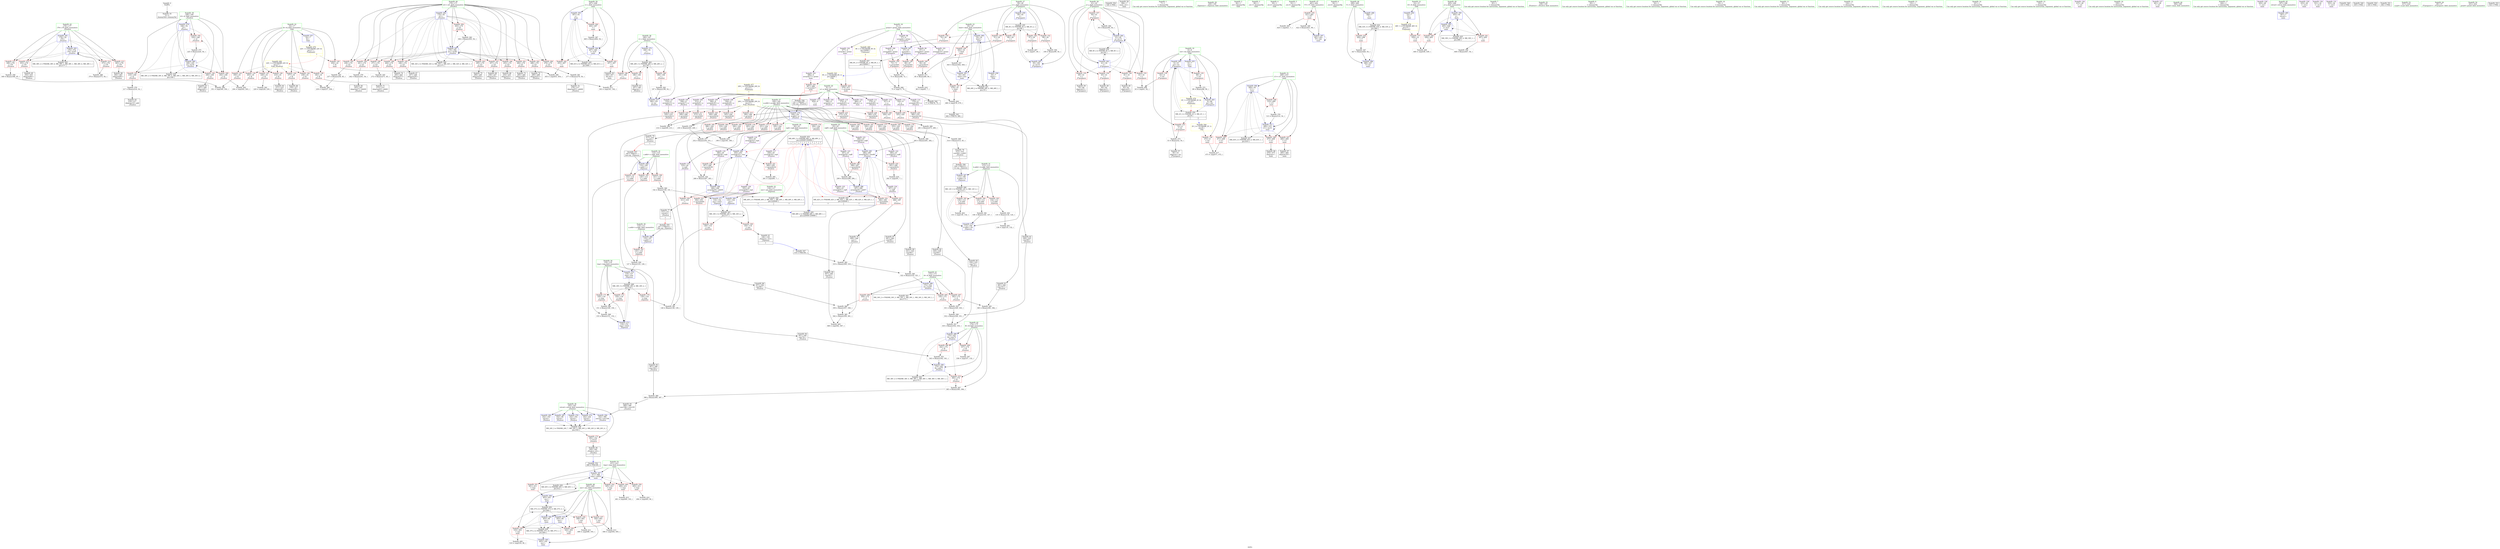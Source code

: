 digraph "SVFG" {
	label="SVFG";

	Node0x559d9c286f90 [shape=record,color=grey,label="{NodeID: 0\nNullPtr}"];
	Node0x559d9c286f90 -> Node0x559d9c2b7ac0[style=solid];
	Node0x559d9c2ea360 [shape=record,color=black,label="{NodeID: 443\nMR_38V_2 = PHI(MR_38V_4, MR_38V_1, MR_38V_1, MR_38V_4, MR_38V_1, )\npts\{177 \}\n}"];
	Node0x559d9c2cb9b0 [shape=record,color=grey,label="{NodeID: 360\n142 = Binary(140, 141, )\n}"];
	Node0x559d9c2cb9b0 -> Node0x559d9c2c5b50[style=solid];
	Node0x559d9c2c6030 [shape=record,color=blue,label="{NodeID: 277\n166\<--197\ni\<--inc\n_Z5solvei\n}"];
	Node0x559d9c2c6030 -> Node0x559d9c2e2700[style=dashed];
	Node0x559d9c2b9de0 [shape=record,color=red,label="{NodeID: 194\n241\<--170\n\<--i21\n_Z5solvei\n}"];
	Node0x559d9c2b9de0 -> Node0x559d9c2cd630[style=solid];
	Node0x559d9c2b70f0 [shape=record,color=purple,label="{NodeID: 111\n279\<--9\narrayidx46\<--a\n_Z5solvei\n}"];
	Node0x559d9c2b70f0 -> Node0x559d9c2bb640[style=solid];
	Node0x559d9c2b55c0 [shape=record,color=green,label="{NodeID: 28\n41\<--42\nj\<--j_field_insensitive\n_Z7preparev\n}"];
	Node0x559d9c2b55c0 -> Node0x559d9c2bdab0[style=solid];
	Node0x559d9c2b55c0 -> Node0x559d9c2bdb80[style=solid];
	Node0x559d9c2b55c0 -> Node0x559d9c2bdc50[style=solid];
	Node0x559d9c2b55c0 -> Node0x559d9c2bdd20[style=solid];
	Node0x559d9c2b55c0 -> Node0x559d9c2bddf0[style=solid];
	Node0x559d9c2b55c0 -> Node0x559d9c2c5400[style=solid];
	Node0x559d9c2b55c0 -> Node0x559d9c2c55a0[style=solid];
	Node0x559d9c3107b0 [shape=record,color=black,label="{NodeID: 554\n526 = PHI()\n}"];
	Node0x559d9c2c0120 [shape=record,color=grey,label="{NodeID: 388\n374 = Binary(373, 54, )\n}"];
	Node0x559d9c2c0120 -> Node0x559d9c2c6d30[style=solid];
	Node0x559d9c2c76f0 [shape=record,color=blue,label="{NodeID: 305\n403\<--193\nans\<--\nmain\n}"];
	Node0x559d9c2c76f0 -> Node0x559d9c2ec660[style=dashed];
	Node0x559d9c2bb4a0 [shape=record,color=red,label="{NodeID: 222\n267\<--266\n\<--arrayidx38\n_Z5solvei\n}"];
	Node0x559d9c2bb4a0 -> Node0x559d9c2cb0b0[style=solid];
	Node0x559d9c2bcf50 [shape=record,color=red,label="{NodeID: 139\n203\<--16\n\<--K\n_Z5solvei\n}"];
	Node0x559d9c2bcf50 -> Node0x559d9c2c1620[style=solid];
	Node0x559d9c2b7bc0 [shape=record,color=black,label="{NodeID: 56\n396\<--7\nmain_ret\<--\nmain\n}"];
	Node0x559d9c2d2dc0 [shape=record,color=grey,label="{NodeID: 416\n292 = cmp(291, 7, )\n}"];
	Node0x559d9c2c49b0 [shape=record,color=red,label="{NodeID: 250\n493\<--411\n\<--tmp\nmain\n}"];
	Node0x559d9c2c49b0 -> Node0x559d9c2d24c0[style=solid];
	Node0x559d9c2be610 [shape=record,color=red,label="{NodeID: 167\n152\<--114\n\<--c.addr\n_Z2pwxxx\n}"];
	Node0x559d9c2be610 -> Node0x559d9c2cc5b0[style=solid];
	Node0x559d9c2b9280 [shape=record,color=black,label="{NodeID: 84\n341\<--340\nconv76\<--\n_Z5solvei\n}"];
	Node0x559d9c2b9280 -> Node0x559d9c2caf30[style=solid];
	Node0x559d9c29f550 [shape=record,color=green,label="{NodeID: 1\n7\<--1\n\<--dummyObj\nCan only get source location for instruction, argument, global var or function.}"];
	Node0x559d9c2ea860 [shape=record,color=black,label="{NodeID: 444\nMR_40V_2 = PHI(MR_40V_3, MR_40V_1, MR_40V_1, MR_40V_3, MR_40V_1, )\npts\{220000 \}\n|{<s0>7|<s1>7}}"];
	Node0x559d9c2ea860:s0 -> Node0x559d9c2e5d00[style=dashed,color=blue];
	Node0x559d9c2ea860:s1 -> Node0x559d9c2ed560[style=dashed,color=blue];
	Node0x559d9c2cbb30 [shape=record,color=grey,label="{NodeID: 361\n140 = Binary(138, 139, )\n}"];
	Node0x559d9c2cbb30 -> Node0x559d9c2cb9b0[style=solid];
	Node0x559d9c2c6100 [shape=record,color=blue,label="{NodeID: 278\n168\<--54\ni2\<--\n_Z5solvei\n}"];
	Node0x559d9c2c6100 -> Node0x559d9c2bf7f0[style=dashed];
	Node0x559d9c2c6100 -> Node0x559d9c2bf8c0[style=dashed];
	Node0x559d9c2c6100 -> Node0x559d9c2bf990[style=dashed];
	Node0x559d9c2c6100 -> Node0x559d9c2b9c40[style=dashed];
	Node0x559d9c2c6100 -> Node0x559d9c2c62a0[style=dashed];
	Node0x559d9c2c6100 -> Node0x559d9c2e8f60[style=dashed];
	Node0x559d9c2b9eb0 [shape=record,color=red,label="{NodeID: 195\n246\<--170\n\<--i21\n_Z5solvei\n}"];
	Node0x559d9c2b9eb0 -> Node0x559d9c2b84b0[style=solid];
	Node0x559d9c2b71c0 [shape=record,color=purple,label="{NodeID: 112\n324\<--9\n\<--a\n_Z5solvei\n}"];
	Node0x559d9c2b71c0 -> Node0x559d9c2bba50[style=solid];
	Node0x559d9c2b5650 [shape=record,color=green,label="{NodeID: 29\n104\<--105\n_Z2pwxxx\<--_Z2pwxxx_field_insensitive\n}"];
	Node0x559d9c310880 [shape=record,color=black,label="{NodeID: 555\n107 = PHI(312, )\n0th arg _Z2pwxxx }"];
	Node0x559d9c310880 -> Node0x559d9c2c5740[style=solid];
	Node0x559d9c2c02a0 [shape=record,color=grey,label="{NodeID: 389\n281 = Binary(275, 280, )\n}"];
	Node0x559d9c2c02a0 -> Node0x559d9c2c0420[style=solid];
	Node0x559d9c2c77c0 [shape=record,color=blue,label="{NodeID: 306\n409\<--54\ni11\<--\nmain\n}"];
	Node0x559d9c2c77c0 -> Node0x559d9c2c45a0[style=dashed];
	Node0x559d9c2c77c0 -> Node0x559d9c2c4670[style=dashed];
	Node0x559d9c2c77c0 -> Node0x559d9c2c4740[style=dashed];
	Node0x559d9c2c77c0 -> Node0x559d9c2c4810[style=dashed];
	Node0x559d9c2c77c0 -> Node0x559d9c2c7bd0[style=dashed];
	Node0x559d9c2c77c0 -> Node0x559d9c2e5300[style=dashed];
	Node0x559d9c2bb570 [shape=record,color=red,label="{NodeID: 223\n275\<--274\n\<--arrayidx43\n_Z5solvei\n}"];
	Node0x559d9c2bb570 -> Node0x559d9c2c02a0[style=solid];
	Node0x559d9c2bd020 [shape=record,color=red,label="{NodeID: 140\n210\<--16\n\<--K\n_Z5solvei\n}"];
	Node0x559d9c2bd020 -> Node0x559d9c2b8240[style=solid];
	Node0x559d9c2b7c90 [shape=record,color=black,label="{NodeID: 57\n56\<--53\nidxprom\<--inc\n_Z7preparev\n}"];
	Node0x559d9c2d2f40 [shape=record,color=grey,label="{NodeID: 417\n473 = cmp(471, 472, )\n}"];
	Node0x559d9c2c4a80 [shape=record,color=red,label="{NodeID: 251\n501\<--411\n\<--tmp\nmain\n}"];
	Node0x559d9c2c4a80 -> Node0x559d9c2c7a30[style=solid];
	Node0x559d9c2be6e0 [shape=record,color=red,label="{NodeID: 168\n138\<--116\n\<--ans\n_Z2pwxxx\n}"];
	Node0x559d9c2be6e0 -> Node0x559d9c2cbb30[style=solid];
	Node0x559d9c2b9350 [shape=record,color=black,label="{NodeID: 85\n354\<--353\nidxprom84\<--\n_Z5solvei\n}"];
	Node0x559d9c29ebe0 [shape=record,color=green,label="{NodeID: 2\n26\<--1\n.str\<--dummyObj\nGlob }"];
	Node0x559d9c2ead60 [shape=record,color=black,label="{NodeID: 445\nMR_42V_2 = PHI(MR_42V_3, MR_42V_1, MR_42V_1, MR_42V_3, MR_42V_1, )\npts\{250000 \}\n|{<s0>7|<s1>7}}"];
	Node0x559d9c2ead60:s0 -> Node0x559d9c2e5d00[style=dashed,color=blue];
	Node0x559d9c2ead60:s1 -> Node0x559d9c2ed560[style=dashed,color=blue];
	Node0x559d9c2cbcb0 [shape=record,color=grey,label="{NodeID: 362\n197 = Binary(196, 54, )\n}"];
	Node0x559d9c2cbcb0 -> Node0x559d9c2c6030[style=solid];
	Node0x559d9c2c61d0 [shape=record,color=blue,label="{NodeID: 279\n162\<--220\nretval\<--\n_Z5solvei\n}"];
	Node0x559d9c2c61d0 -> Node0x559d9c2e8a60[style=dashed];
	Node0x559d9c2b9f80 [shape=record,color=red,label="{NodeID: 196\n253\<--170\n\<--i21\n_Z5solvei\n}"];
	Node0x559d9c2b9f80 -> Node0x559d9c2b8580[style=solid];
	Node0x559d9c2b7290 [shape=record,color=purple,label="{NodeID: 113\n327\<--9\n\<--a\n_Z5solvei\n}"];
	Node0x559d9c2b7290 -> Node0x559d9c2bbb20[style=solid];
	Node0x559d9c2b56e0 [shape=record,color=green,label="{NodeID: 30\n110\<--111\na.addr\<--a.addr_field_insensitive\n_Z2pwxxx\n}"];
	Node0x559d9c2b56e0 -> Node0x559d9c2be130[style=solid];
	Node0x559d9c2b56e0 -> Node0x559d9c2c5740[style=solid];
	Node0x559d9c310a20 [shape=record,color=black,label="{NodeID: 556\n108 = PHI(315, )\n1st arg _Z2pwxxx }"];
	Node0x559d9c310a20 -> Node0x559d9c2c5810[style=solid];
	Node0x559d9c2c0420 [shape=record,color=grey,label="{NodeID: 390\n283 = Binary(281, 282, )\n}"];
	Node0x559d9c2c0420 -> Node0x559d9c2c66b0[style=solid];
	Node0x559d9c2c7890 [shape=record,color=blue,label="{NodeID: 307\n411\<--488\ntmp\<--call18\nmain\n}"];
	Node0x559d9c2c7890 -> Node0x559d9c2c48e0[style=dashed];
	Node0x559d9c2c7890 -> Node0x559d9c2c49b0[style=dashed];
	Node0x559d9c2c7890 -> Node0x559d9c2c4a80[style=dashed];
	Node0x559d9c2c7890 -> Node0x559d9c2c4b50[style=dashed];
	Node0x559d9c2c7890 -> Node0x559d9c2c7890[style=dashed];
	Node0x559d9c2c7890 -> Node0x559d9c2e5800[style=dashed];
	Node0x559d9c2bb640 [shape=record,color=red,label="{NodeID: 224\n280\<--279\n\<--arrayidx46\n_Z5solvei\n}"];
	Node0x559d9c2bb640 -> Node0x559d9c2c02a0[style=solid];
	Node0x559d9c2bd0f0 [shape=record,color=red,label="{NodeID: 141\n228\<--16\n\<--K\n_Z5solvei\n}"];
	Node0x559d9c2bd0f0 -> Node0x559d9c2c0720[style=solid];
	Node0x559d9c2b7d60 [shape=record,color=black,label="{NodeID: 58\n66\<--65\nidxprom3\<--\n_Z7preparev\n}"];
	Node0x559d9c2d30c0 [shape=record,color=grey,label="{NodeID: 418\n86 = cmp(85, 7, )\n}"];
	Node0x559d9c2c4b50 [shape=record,color=red,label="{NodeID: 252\n505\<--411\n\<--tmp\nmain\n}"];
	Node0x559d9c2c4b50 -> Node0x559d9c2d2940[style=solid];
	Node0x559d9c2be7b0 [shape=record,color=red,label="{NodeID: 169\n156\<--116\n\<--ans\n_Z2pwxxx\n}"];
	Node0x559d9c2be7b0 -> Node0x559d9c2b7fd0[style=solid];
	Node0x559d9c2b9420 [shape=record,color=black,label="{NodeID: 86\n357\<--356\nconv86\<--\n_Z5solvei\n}"];
	Node0x559d9c2b9420 -> Node0x559d9c2bfb20[style=solid];
	Node0x559d9c29e9b0 [shape=record,color=green,label="{NodeID: 3\n28\<--1\n.str.1\<--dummyObj\nGlob }"];
	Node0x559d9c2eb260 [shape=record,color=black,label="{NodeID: 446\nMR_12V_3 = PHI(MR_12V_4, MR_12V_2, )\npts\{113 \}\n}"];
	Node0x559d9c2eb260 -> Node0x559d9c2be200[style=dashed];
	Node0x559d9c2eb260 -> Node0x559d9c2be2d0[style=dashed];
	Node0x559d9c2eb260 -> Node0x559d9c2be3a0[style=dashed];
	Node0x559d9c2eb260 -> Node0x559d9c2c5c20[style=dashed];
	Node0x559d9c2cbe30 [shape=record,color=grey,label="{NodeID: 363\n135 = Binary(134, 124, )\n}"];
	Node0x559d9c2cbe30 -> Node0x559d9c2c14a0[style=solid];
	Node0x559d9c2c62a0 [shape=record,color=blue,label="{NodeID: 280\n168\<--225\ni2\<--inc16\n_Z5solvei\n}"];
	Node0x559d9c2c62a0 -> Node0x559d9c2bf7f0[style=dashed];
	Node0x559d9c2c62a0 -> Node0x559d9c2bf8c0[style=dashed];
	Node0x559d9c2c62a0 -> Node0x559d9c2bf990[style=dashed];
	Node0x559d9c2c62a0 -> Node0x559d9c2b9c40[style=dashed];
	Node0x559d9c2c62a0 -> Node0x559d9c2c62a0[style=dashed];
	Node0x559d9c2c62a0 -> Node0x559d9c2e8f60[style=dashed];
	Node0x559d9c2ba050 [shape=record,color=red,label="{NodeID: 197\n257\<--170\n\<--i21\n_Z5solvei\n}"];
	Node0x559d9c2ba050 -> Node0x559d9c2b8650[style=solid];
	Node0x559d9c2b7360 [shape=record,color=purple,label="{NodeID: 114\n379\<--9\narrayidx100\<--a\n_Z5solvei\n}"];
	Node0x559d9c2b7360 -> Node0x559d9c2c3be0[style=solid];
	Node0x559d9c2b5770 [shape=record,color=green,label="{NodeID: 31\n112\<--113\nb.addr\<--b.addr_field_insensitive\n_Z2pwxxx\n}"];
	Node0x559d9c2b5770 -> Node0x559d9c2be200[style=solid];
	Node0x559d9c2b5770 -> Node0x559d9c2be2d0[style=solid];
	Node0x559d9c2b5770 -> Node0x559d9c2be3a0[style=solid];
	Node0x559d9c2b5770 -> Node0x559d9c2c5810[style=solid];
	Node0x559d9c2b5770 -> Node0x559d9c2c5c20[style=solid];
	Node0x559d9c310b60 [shape=record,color=black,label="{NodeID: 557\n109 = PHI(317, )\n2nd arg _Z2pwxxx }"];
	Node0x559d9c310b60 -> Node0x559d9c2c58e0[style=solid];
	Node0x559d9c2c05a0 [shape=record,color=grey,label="{NodeID: 391\n277 = Binary(276, 54, )\n}"];
	Node0x559d9c2c05a0 -> Node0x559d9c2b88c0[style=solid];
	Node0x559d9c2c7960 [shape=record,color=blue,label="{NodeID: 308\n403\<--90\nans\<--\nmain\n}"];
	Node0x559d9c2c7960 -> Node0x559d9c2c3ff0[style=dashed];
	Node0x559d9c2c7960 -> Node0x559d9c2c40c0[style=dashed];
	Node0x559d9c2c7960 -> Node0x559d9c2e4400[style=dashed];
	Node0x559d9c2bb710 [shape=record,color=red,label="{NodeID: 225\n291\<--290\n\<--arrayidx52\n_Z5solvei\n}"];
	Node0x559d9c2bb710 -> Node0x559d9c2d2dc0[style=solid];
	Node0x559d9c2bd1c0 [shape=record,color=red,label="{NodeID: 142\n238\<--16\n\<--K\n_Z5solvei\n}"];
	Node0x559d9c2bd1c0 -> Node0x559d9c2c0a20[style=solid];
	Node0x559d9c2b7e30 [shape=record,color=black,label="{NodeID: 59\n70\<--69\nidxprom5\<--\n_Z7preparev\n}"];
	Node0x559d9c2c4c20 [shape=record,color=red,label="{NodeID: 253\n478\<--477\n\<--arrayidx\nmain\n}"];
	Node0x559d9c2c4c20 -> Node0x559d9c2c1920[style=solid];
	Node0x559d9c2be880 [shape=record,color=red,label="{NodeID: 170\n139\<--118\n\<--tmp\n_Z2pwxxx\n}"];
	Node0x559d9c2be880 -> Node0x559d9c2cbb30[style=solid];
	Node0x559d9c2b94f0 [shape=record,color=black,label="{NodeID: 87\n361\<--360\nconv88\<--\n_Z5solvei\n}"];
	Node0x559d9c2b94f0 -> Node0x559d9c2bfca0[style=solid];
	Node0x559d9c29da80 [shape=record,color=green,label="{NodeID: 4\n30\<--1\n.str.2\<--dummyObj\nGlob }"];
	Node0x559d9c2eb760 [shape=record,color=black,label="{NodeID: 447\nMR_16V_3 = PHI(MR_16V_5, MR_16V_2, )\npts\{117 \}\n}"];
	Node0x559d9c2eb760 -> Node0x559d9c2be6e0[style=dashed];
	Node0x559d9c2eb760 -> Node0x559d9c2be7b0[style=dashed];
	Node0x559d9c2eb760 -> Node0x559d9c2c5b50[style=dashed];
	Node0x559d9c2eb760 -> Node0x559d9c2eb760[style=dashed];
	Node0x559d9c2cbfb0 [shape=record,color=grey,label="{NodeID: 364\n95 = Binary(94, 54, )\n}"];
	Node0x559d9c2cbfb0 -> Node0x559d9c2c55a0[style=solid];
	Node0x559d9c2c6370 [shape=record,color=blue,label="{NodeID: 281\n162\<--90\nretval\<--\n_Z5solvei\n}"];
	Node0x559d9c2c6370 -> Node0x559d9c2e8a60[style=dashed];
	Node0x559d9c2ba120 [shape=record,color=red,label="{NodeID: 198\n264\<--170\n\<--i21\n_Z5solvei\n}"];
	Node0x559d9c2ba120 -> Node0x559d9c2b8720[style=solid];
	Node0x559d9c2b7430 [shape=record,color=purple,label="{NodeID: 115\n459\<--9\n\<--a\nmain\n}"];
	Node0x559d9c2b5800 [shape=record,color=green,label="{NodeID: 32\n114\<--115\nc.addr\<--c.addr_field_insensitive\n_Z2pwxxx\n}"];
	Node0x559d9c2b5800 -> Node0x559d9c2be470[style=solid];
	Node0x559d9c2b5800 -> Node0x559d9c2be540[style=solid];
	Node0x559d9c2b5800 -> Node0x559d9c2be610[style=solid];
	Node0x559d9c2b5800 -> Node0x559d9c2c58e0[style=solid];
	Node0x559d9c310ca0 [shape=record,color=black,label="{NodeID: 558\n161 = PHI(487, )\n0th arg _Z5solvei }"];
	Node0x559d9c310ca0 -> Node0x559d9c2c5dc0[style=solid];
	Node0x559d9c2c0720 [shape=record,color=grey,label="{NodeID: 392\n229 = cmp(228, 230, )\n}"];
	Node0x559d9c2c7a30 [shape=record,color=blue,label="{NodeID: 309\n403\<--501\nans\<--\nmain\n}"];
	Node0x559d9c2c7a30 -> Node0x559d9c2ec660[style=dashed];
	Node0x559d9c2bb7e0 [shape=record,color=red,label="{NodeID: 226\n298\<--297\n\<--arrayidx56\n_Z5solvei\n}"];
	Node0x559d9c2bb7e0 -> Node0x559d9c2bfe20[style=solid];
	Node0x559d9c2bd290 [shape=record,color=red,label="{NodeID: 143\n350\<--16\n\<--K\n_Z5solvei\n}"];
	Node0x559d9c2bd290 -> Node0x559d9c2c11a0[style=solid];
	Node0x559d9c2b7f00 [shape=record,color=black,label="{NodeID: 60\n82\<--81\nidxprom9\<--\n_Z7preparev\n}"];
	Node0x559d9c2c4cf0 [shape=record,color=red,label="{NodeID: 254\n487\<--486\n\<--arrayidx17\nmain\n|{<s0>7}}"];
	Node0x559d9c2c4cf0:s0 -> Node0x559d9c310ca0[style=solid,color=red];
	Node0x559d9c2be950 [shape=record,color=red,label="{NodeID: 171\n149\<--118\n\<--tmp\n_Z2pwxxx\n}"];
	Node0x559d9c2be950 -> Node0x559d9c2cc2b0[style=solid];
	Node0x559d9c2b95c0 [shape=record,color=black,label="{NodeID: 88\n364\<--363\nidxprom90\<--\n_Z5solvei\n}"];
	Node0x559d9c29db10 [shape=record,color=green,label="{NodeID: 5\n32\<--1\n.str.3\<--dummyObj\nGlob }"];
	Node0x559d9c2ebc60 [shape=record,color=black,label="{NodeID: 448\nMR_18V_3 = PHI(MR_18V_4, MR_18V_2, )\npts\{119 \}\n}"];
	Node0x559d9c2ebc60 -> Node0x559d9c2be880[style=dashed];
	Node0x559d9c2ebc60 -> Node0x559d9c2be950[style=dashed];
	Node0x559d9c2ebc60 -> Node0x559d9c2bea20[style=dashed];
	Node0x559d9c2ebc60 -> Node0x559d9c2c5cf0[style=dashed];
	Node0x559d9c2cc130 [shape=record,color=grey,label="{NodeID: 365\n383 = Binary(381, 382, )\n}"];
	Node0x559d9c2cc130 -> Node0x559d9c2cc430[style=solid];
	Node0x559d9c2c6440 [shape=record,color=blue,label="{NodeID: 282\n170\<--54\ni21\<--\n_Z5solvei\n}"];
	Node0x559d9c2c6440 -> Node0x559d9c2b9d10[style=dashed];
	Node0x559d9c2c6440 -> Node0x559d9c2b9de0[style=dashed];
	Node0x559d9c2c6440 -> Node0x559d9c2b9eb0[style=dashed];
	Node0x559d9c2c6440 -> Node0x559d9c2b9f80[style=dashed];
	Node0x559d9c2c6440 -> Node0x559d9c2ba050[style=dashed];
	Node0x559d9c2c6440 -> Node0x559d9c2ba120[style=dashed];
	Node0x559d9c2c6440 -> Node0x559d9c2ba1f0[style=dashed];
	Node0x559d9c2c6440 -> Node0x559d9c2ba2c0[style=dashed];
	Node0x559d9c2c6440 -> Node0x559d9c2ba390[style=dashed];
	Node0x559d9c2c6440 -> Node0x559d9c2ba460[style=dashed];
	Node0x559d9c2c6440 -> Node0x559d9c2ba530[style=dashed];
	Node0x559d9c2c6440 -> Node0x559d9c2ba600[style=dashed];
	Node0x559d9c2c6440 -> Node0x559d9c2c6850[style=dashed];
	Node0x559d9c2c6440 -> Node0x559d9c2e9460[style=dashed];
	Node0x559d9c2ba1f0 [shape=record,color=red,label="{NodeID: 199\n271\<--170\n\<--i21\n_Z5solvei\n}"];
	Node0x559d9c2ba1f0 -> Node0x559d9c2cb230[style=solid];
	Node0x559d9c2bbca0 [shape=record,color=purple,label="{NodeID: 116\n255\<--20\narrayidx32\<--eqA\n_Z5solvei\n}"];
	Node0x559d9c2bbca0 -> Node0x559d9c2c6510[style=solid];
	Node0x559d9c2b5890 [shape=record,color=green,label="{NodeID: 33\n116\<--117\nans\<--ans_field_insensitive\n_Z2pwxxx\n}"];
	Node0x559d9c2b5890 -> Node0x559d9c2be6e0[style=solid];
	Node0x559d9c2b5890 -> Node0x559d9c2be7b0[style=solid];
	Node0x559d9c2b5890 -> Node0x559d9c2c59b0[style=solid];
	Node0x559d9c2b5890 -> Node0x559d9c2c5b50[style=solid];
	Node0x559d9c2f35f0 [shape=record,color=yellow,style=double,label="{NodeID: 476\n2V_1 = ENCHI(MR_2V_0)\npts\{8 \}\nFun[main]|{<s0>2}}"];
	Node0x559d9c2f35f0:s0 -> Node0x559d9c2eda90[style=dashed,color=red];
	Node0x559d9c2c08a0 [shape=record,color=grey,label="{NodeID: 393\n424 = cmp(421, 7, )\n}"];
	Node0x559d9c2c7b00 [shape=record,color=blue,label="{NodeID: 310\n403\<--90\nans\<--\nmain\n}"];
	Node0x559d9c2c7b00 -> Node0x559d9c2c3ff0[style=dashed];
	Node0x559d9c2c7b00 -> Node0x559d9c2c40c0[style=dashed];
	Node0x559d9c2c7b00 -> Node0x559d9c2e4400[style=dashed];
	Node0x559d9c2bb8b0 [shape=record,color=red,label="{NodeID: 227\n308\<--307\n\<--\n_Z5solvei\n}"];
	Node0x559d9c2bb8b0 -> Node0x559d9c2b8c00[style=solid];
	Node0x559d9c2bd360 [shape=record,color=red,label="{NodeID: 144\n377\<--16\n\<--K\n_Z5solvei\n}"];
	Node0x559d9c2bd360 -> Node0x559d9c2b9760[style=solid];
	Node0x559d9c2b7fd0 [shape=record,color=black,label="{NodeID: 61\n106\<--156\n_Z2pwxxx_ret\<--\n_Z2pwxxx\n|{<s0>1}}"];
	Node0x559d9c2b7fd0:s0 -> Node0x559d9c30f690[style=solid,color=blue];
	Node0x559d9c2e3500 [shape=record,color=black,label="{NodeID: 421\nMR_49V_2 = PHI(MR_49V_4, MR_49V_1, )\npts\{19 \}\n}"];
	Node0x559d9c2e3500 -> Node0x559d9c2c7210[style=dashed];
	Node0x559d9c2c4dc0 [shape=record,color=blue,label="{NodeID: 255\n6\<--7\ntot\<--\nGlob }"];
	Node0x559d9c2c4dc0 -> Node0x559d9c2f35f0[style=dashed];
	Node0x559d9c2bea20 [shape=record,color=red,label="{NodeID: 172\n150\<--118\n\<--tmp\n_Z2pwxxx\n}"];
	Node0x559d9c2bea20 -> Node0x559d9c2cc2b0[style=solid];
	Node0x559d9c2b9690 [shape=record,color=black,label="{NodeID: 89\n367\<--366\nconv92\<--\n_Z5solvei\n}"];
	Node0x559d9c2b9690 -> Node0x559d9c2d1d40[style=solid];
	Node0x559d9c2b4c10 [shape=record,color=green,label="{NodeID: 6\n34\<--1\n.str.4\<--dummyObj\nGlob }"];
	Node0x559d9c2cc2b0 [shape=record,color=grey,label="{NodeID: 366\n151 = Binary(149, 150, )\n}"];
	Node0x559d9c2cc2b0 -> Node0x559d9c2cc5b0[style=solid];
	Node0x559d9c2c6510 [shape=record,color=blue,label="{NodeID: 283\n255\<--252\narrayidx32\<--rem\n_Z5solvei\n}"];
	Node0x559d9c2c6510 -> Node0x559d9c2bb3d0[style=dashed];
	Node0x559d9c2c6510 -> Node0x559d9c2bb4a0[style=dashed];
	Node0x559d9c2c6510 -> Node0x559d9c2bb980[style=dashed];
	Node0x559d9c2c6510 -> Node0x559d9c2c3a80[style=dashed];
	Node0x559d9c2c6510 -> Node0x559d9c2c6510[style=dashed];
	Node0x559d9c2c6510 -> Node0x559d9c2c65e0[style=dashed];
	Node0x559d9c2c6510 -> Node0x559d9c2ea860[style=dashed];
	Node0x559d9c2ba2c0 [shape=record,color=red,label="{NodeID: 200\n276\<--170\n\<--i21\n_Z5solvei\n}"];
	Node0x559d9c2ba2c0 -> Node0x559d9c2c05a0[style=solid];
	Node0x559d9c2bbd70 [shape=record,color=purple,label="{NodeID: 117\n259\<--20\narrayidx34\<--eqA\n_Z5solvei\n}"];
	Node0x559d9c2bbd70 -> Node0x559d9c2bb3d0[style=solid];
	Node0x559d9c2b5960 [shape=record,color=green,label="{NodeID: 34\n118\<--119\ntmp\<--tmp_field_insensitive\n_Z2pwxxx\n}"];
	Node0x559d9c2b5960 -> Node0x559d9c2be880[style=solid];
	Node0x559d9c2b5960 -> Node0x559d9c2be950[style=solid];
	Node0x559d9c2b5960 -> Node0x559d9c2bea20[style=solid];
	Node0x559d9c2b5960 -> Node0x559d9c2c5a80[style=solid];
	Node0x559d9c2b5960 -> Node0x559d9c2c5cf0[style=solid];
	Node0x559d9c2f3700 [shape=record,color=yellow,style=double,label="{NodeID: 477\n20V_1 = ENCHI(MR_20V_0)\npts\{13 \}\nFun[main]|{<s0>7}}"];
	Node0x559d9c2f3700:s0 -> Node0x559d9c2f4370[style=dashed,color=red];
	Node0x559d9c2c0a20 [shape=record,color=grey,label="{NodeID: 394\n239 = cmp(237, 238, )\n}"];
	Node0x559d9c2c7bd0 [shape=record,color=blue,label="{NodeID: 311\n409\<--515\ni11\<--inc31\nmain\n}"];
	Node0x559d9c2c7bd0 -> Node0x559d9c2c45a0[style=dashed];
	Node0x559d9c2c7bd0 -> Node0x559d9c2c4670[style=dashed];
	Node0x559d9c2c7bd0 -> Node0x559d9c2c4740[style=dashed];
	Node0x559d9c2c7bd0 -> Node0x559d9c2c4810[style=dashed];
	Node0x559d9c2c7bd0 -> Node0x559d9c2c7bd0[style=dashed];
	Node0x559d9c2c7bd0 -> Node0x559d9c2e5300[style=dashed];
	Node0x559d9c2bb980 [shape=record,color=red,label="{NodeID: 228\n311\<--310\n\<--\n_Z5solvei\n}"];
	Node0x559d9c2bb980 -> Node0x559d9c2b8cd0[style=solid];
	Node0x559d9c2bd430 [shape=record,color=red,label="{NodeID: 145\n454\<--16\n\<--K\nmain\n}"];
	Node0x559d9c2bd430 -> Node0x559d9c2c0d20[style=solid];
	Node0x559d9c2b80a0 [shape=record,color=black,label="{NodeID: 62\n187\<--186\nidxprom\<--\n_Z5solvei\n}"];
	Node0x559d9c2e3a00 [shape=record,color=black,label="{NodeID: 422\nMR_53V_3 = PHI(MR_53V_4, MR_53V_2, )\npts\{400 \}\n}"];
	Node0x559d9c2e3a00 -> Node0x559d9c2c3cb0[style=dashed];
	Node0x559d9c2e3a00 -> Node0x559d9c2c7140[style=dashed];
	Node0x559d9c2c4e90 [shape=record,color=blue,label="{NodeID: 256\n14\<--7\nD\<--\nGlob }"];
	Node0x559d9c2c4e90 -> Node0x559d9c2f37e0[style=dashed];
	Node0x559d9c2beaf0 [shape=record,color=red,label="{NodeID: 173\n392\<--162\n\<--retval\n_Z5solvei\n}"];
	Node0x559d9c2beaf0 -> Node0x559d9c2b9aa0[style=solid];
	Node0x559d9c2b9760 [shape=record,color=black,label="{NodeID: 90\n378\<--377\nidxprom99\<--\n_Z5solvei\n}"];
	Node0x559d9c2b4ca0 [shape=record,color=green,label="{NodeID: 7\n45\<--1\n\<--dummyObj\nCan only get source location for instruction, argument, global var or function.}"];
	Node0x559d9c2ec660 [shape=record,color=black,label="{NodeID: 450\nMR_57V_4 = PHI(MR_57V_9, MR_57V_3, )\npts\{404 \}\n}"];
	Node0x559d9c2ec660 -> Node0x559d9c2c3e50[style=dashed];
	Node0x559d9c2ec660 -> Node0x559d9c2c3f20[style=dashed];
	Node0x559d9c2ec660 -> Node0x559d9c2c3ff0[style=dashed];
	Node0x559d9c2ec660 -> Node0x559d9c2c40c0[style=dashed];
	Node0x559d9c2ec660 -> Node0x559d9c2c7960[style=dashed];
	Node0x559d9c2ec660 -> Node0x559d9c2c7a30[style=dashed];
	Node0x559d9c2ec660 -> Node0x559d9c2c7b00[style=dashed];
	Node0x559d9c2ec660 -> Node0x559d9c2e4400[style=dashed];
	Node0x559d9c2ec660 -> Node0x559d9c2ec660[style=dashed];
	Node0x559d9c2cc430 [shape=record,color=grey,label="{NodeID: 367\n385 = Binary(383, 384, )\n}"];
	Node0x559d9c2cc430 -> Node0x559d9c2cd7b0[style=solid];
	Node0x559d9c2c65e0 [shape=record,color=blue,label="{NodeID: 284\n266\<--268\narrayidx38\<--add39\n_Z5solvei\n}"];
	Node0x559d9c2c65e0 -> Node0x559d9c2bb980[style=dashed];
	Node0x559d9c2c65e0 -> Node0x559d9c2c3a80[style=dashed];
	Node0x559d9c2c65e0 -> Node0x559d9c2c6510[style=dashed];
	Node0x559d9c2c65e0 -> Node0x559d9c2ea860[style=dashed];
	Node0x559d9c2ba390 [shape=record,color=red,label="{NodeID: 201\n284\<--170\n\<--i21\n_Z5solvei\n}"];
	Node0x559d9c2ba390 -> Node0x559d9c2b8990[style=solid];
	Node0x559d9c2bbe40 [shape=record,color=purple,label="{NodeID: 118\n266\<--20\narrayidx38\<--eqA\n_Z5solvei\n}"];
	Node0x559d9c2bbe40 -> Node0x559d9c2bb4a0[style=solid];
	Node0x559d9c2bbe40 -> Node0x559d9c2c65e0[style=solid];
	Node0x559d9c2b5a30 [shape=record,color=green,label="{NodeID: 35\n158\<--159\n_Z5solvei\<--_Z5solvei_field_insensitive\n}"];
	Node0x559d9c2f37e0 [shape=record,color=yellow,style=double,label="{NodeID: 478\n46V_1 = ENCHI(MR_46V_0)\npts\{15 \}\nFun[main]}"];
	Node0x559d9c2f37e0 -> Node0x559d9c2bcdb0[style=dashed];
	Node0x559d9c2c0ba0 [shape=record,color=grey,label="{NodeID: 395\n261 = cmp(260, 7, )\n}"];
	Node0x559d9c2bba50 [shape=record,color=red,label="{NodeID: 229\n325\<--324\n\<--\n_Z5solvei\n}"];
	Node0x559d9c2bba50 -> Node0x559d9c2b9010[style=solid];
	Node0x559d9c2bd500 [shape=record,color=red,label="{NodeID: 146\n442\<--18\n\<--limit\nmain\n}"];
	Node0x559d9c2bd500 -> Node0x559d9c2cb530[style=solid];
	Node0x559d9c2b8170 [shape=record,color=black,label="{NodeID: 63\n207\<--206\nidxprom6\<--\n_Z5solvei\n}"];
	Node0x559d9c2c4f90 [shape=record,color=blue,label="{NodeID: 257\n16\<--7\nK\<--\nGlob }"];
	Node0x559d9c2c4f90 -> Node0x559d9c2f38c0[style=dashed];
	Node0x559d9c2bebc0 [shape=record,color=red,label="{NodeID: 174\n185\<--164\n\<--p.addr\n_Z5solvei\n}"];
	Node0x559d9c2bebc0 -> Node0x559d9c2d2ac0[style=solid];
	Node0x559d9c2b9830 [shape=record,color=black,label="{NodeID: 91\n381\<--380\nconv101\<--\n_Z5solvei\n}"];
	Node0x559d9c2b9830 -> Node0x559d9c2cc130[style=solid];
	Node0x559d9c2aab70 [shape=record,color=green,label="{NodeID: 8\n49\<--1\n\<--dummyObj\nCan only get source location for instruction, argument, global var or function.}"];
	Node0x559d9c2cc5b0 [shape=record,color=grey,label="{NodeID: 368\n153 = Binary(151, 152, )\n}"];
	Node0x559d9c2cc5b0 -> Node0x559d9c2c5cf0[style=solid];
	Node0x559d9c2c66b0 [shape=record,color=blue,label="{NodeID: 285\n286\<--283\narrayidx50\<--rem48\n_Z5solvei\n}"];
	Node0x559d9c2c66b0 -> Node0x559d9c2bb710[style=dashed];
	Node0x559d9c2c66b0 -> Node0x559d9c2bb7e0[style=dashed];
	Node0x559d9c2c66b0 -> Node0x559d9c2bb8b0[style=dashed];
	Node0x559d9c2c66b0 -> Node0x559d9c2c3b10[style=dashed];
	Node0x559d9c2c66b0 -> Node0x559d9c2c66b0[style=dashed];
	Node0x559d9c2c66b0 -> Node0x559d9c2c6780[style=dashed];
	Node0x559d9c2c66b0 -> Node0x559d9c2ead60[style=dashed];
	Node0x559d9c2ba460 [shape=record,color=red,label="{NodeID: 202\n288\<--170\n\<--i21\n_Z5solvei\n}"];
	Node0x559d9c2ba460 -> Node0x559d9c2b8a60[style=solid];
	Node0x559d9c2bbf10 [shape=record,color=purple,label="{NodeID: 119\n310\<--20\n\<--eqA\n_Z5solvei\n}"];
	Node0x559d9c2bbf10 -> Node0x559d9c2bb980[style=solid];
	Node0x559d9c2b5b00 [shape=record,color=green,label="{NodeID: 36\n162\<--163\nretval\<--retval_field_insensitive\n_Z5solvei\n}"];
	Node0x559d9c2b5b00 -> Node0x559d9c2beaf0[style=solid];
	Node0x559d9c2b5b00 -> Node0x559d9c2c5f60[style=solid];
	Node0x559d9c2b5b00 -> Node0x559d9c2c61d0[style=solid];
	Node0x559d9c2b5b00 -> Node0x559d9c2c6370[style=solid];
	Node0x559d9c2b5b00 -> Node0x559d9c2c6c60[style=solid];
	Node0x559d9c2b5b00 -> Node0x559d9c2c6e00[style=solid];
	Node0x559d9c2f38c0 [shape=record,color=yellow,style=double,label="{NodeID: 479\n22V_1 = ENCHI(MR_22V_0)\npts\{17 \}\nFun[main]|{|<s1>7}}"];
	Node0x559d9c2f38c0 -> Node0x559d9c2bd430[style=dashed];
	Node0x559d9c2f38c0:s1 -> Node0x559d9c2f4480[style=dashed,color=red];
	Node0x559d9c2c0d20 [shape=record,color=grey,label="{NodeID: 396\n455 = cmp(453, 454, )\n}"];
	Node0x559d9c2bbb20 [shape=record,color=red,label="{NodeID: 230\n328\<--327\n\<--\n_Z5solvei\n}"];
	Node0x559d9c2bbb20 -> Node0x559d9c2b90e0[style=solid];
	Node0x559d9c2bd5d0 [shape=record,color=red,label="{NodeID: 147\n479\<--18\n\<--limit\nmain\n}"];
	Node0x559d9c2bd5d0 -> Node0x559d9c2c1920[style=solid];
	Node0x559d9c2b8240 [shape=record,color=black,label="{NodeID: 64\n211\<--210\nidxprom8\<--\n_Z5solvei\n}"];
	Node0x559d9c2e4400 [shape=record,color=black,label="{NodeID: 424\nMR_57V_2 = PHI(MR_57V_10, MR_57V_1, )\npts\{404 \}\n}"];
	Node0x559d9c2e4400 -> Node0x559d9c2c76f0[style=dashed];
	Node0x559d9c2c5090 [shape=record,color=blue,label="{NodeID: 258\n18\<--7\nlimit\<--\nGlob }"];
	Node0x559d9c2c5090 -> Node0x559d9c2e3500[style=dashed];
	Node0x559d9c2bec90 [shape=record,color=red,label="{NodeID: 175\n251\<--164\n\<--p.addr\n_Z5solvei\n}"];
	Node0x559d9c2bec90 -> Node0x559d9c2cd330[style=solid];
	Node0x559d9c2b9900 [shape=record,color=black,label="{NodeID: 92\n387\<--386\nconv104\<--\n_Z5solvei\n}"];
	Node0x559d9c2b9900 -> Node0x559d9c2cd7b0[style=solid];
	Node0x559d9c2aac00 [shape=record,color=green,label="{NodeID: 9\n54\<--1\n\<--dummyObj\nCan only get source location for instruction, argument, global var or function.}"];
	Node0x559d9c2cc730 [shape=record,color=grey,label="{NodeID: 369\n314 = Binary(313, 45, )\n}"];
	Node0x559d9c2cc730 -> Node0x559d9c2b8da0[style=solid];
	Node0x559d9c2c6780 [shape=record,color=blue,label="{NodeID: 286\n297\<--299\narrayidx56\<--add57\n_Z5solvei\n}"];
	Node0x559d9c2c6780 -> Node0x559d9c2bb8b0[style=dashed];
	Node0x559d9c2c6780 -> Node0x559d9c2c3b10[style=dashed];
	Node0x559d9c2c6780 -> Node0x559d9c2c66b0[style=dashed];
	Node0x559d9c2c6780 -> Node0x559d9c2ead60[style=dashed];
	Node0x559d9c2ba530 [shape=record,color=red,label="{NodeID: 203\n295\<--170\n\<--i21\n_Z5solvei\n}"];
	Node0x559d9c2ba530 -> Node0x559d9c2b8b30[style=solid];
	Node0x559d9c2bbfe0 [shape=record,color=purple,label="{NodeID: 120\n355\<--20\narrayidx85\<--eqA\n_Z5solvei\n}"];
	Node0x559d9c2bbfe0 -> Node0x559d9c2c3a80[style=solid];
	Node0x559d9c2b5bd0 [shape=record,color=green,label="{NodeID: 37\n164\<--165\np.addr\<--p.addr_field_insensitive\n_Z5solvei\n}"];
	Node0x559d9c2b5bd0 -> Node0x559d9c2bebc0[style=solid];
	Node0x559d9c2b5bd0 -> Node0x559d9c2bec90[style=solid];
	Node0x559d9c2b5bd0 -> Node0x559d9c2bed60[style=solid];
	Node0x559d9c2b5bd0 -> Node0x559d9c2bee30[style=solid];
	Node0x559d9c2b5bd0 -> Node0x559d9c2bef00[style=solid];
	Node0x559d9c2b5bd0 -> Node0x559d9c2befd0[style=solid];
	Node0x559d9c2b5bd0 -> Node0x559d9c2bf0a0[style=solid];
	Node0x559d9c2b5bd0 -> Node0x559d9c2bf170[style=solid];
	Node0x559d9c2b5bd0 -> Node0x559d9c2bf240[style=solid];
	Node0x559d9c2b5bd0 -> Node0x559d9c2bf310[style=solid];
	Node0x559d9c2b5bd0 -> Node0x559d9c2bf3e0[style=solid];
	Node0x559d9c2b5bd0 -> Node0x559d9c2bf4b0[style=solid];
	Node0x559d9c2b5bd0 -> Node0x559d9c2c5dc0[style=solid];
	Node0x559d9c2c0ea0 [shape=record,color=grey,label="{NodeID: 397\n338 = cmp(337, 132, )\n}"];
	Node0x559d9c2c3a80 [shape=record,color=red,label="{NodeID: 231\n356\<--355\n\<--arrayidx85\n_Z5solvei\n}"];
	Node0x559d9c2c3a80 -> Node0x559d9c2b9420[style=solid];
	Node0x559d9c2bd6a0 [shape=record,color=red,label="{NodeID: 148\n47\<--39\n\<--i\n_Z7preparev\n}"];
	Node0x559d9c2bd6a0 -> Node0x559d9c2d2040[style=solid];
	Node0x559d9c2b8310 [shape=record,color=black,label="{NodeID: 65\n218\<--217\nidxprom12\<--add\n_Z5solvei\n}"];
	Node0x559d9c2e4900 [shape=record,color=black,label="{NodeID: 425\nMR_59V_2 = PHI(MR_59V_4, MR_59V_1, )\npts\{406 \}\n}"];
	Node0x559d9c2e4900 -> Node0x559d9c2c72e0[style=dashed];
	Node0x559d9c2c5190 [shape=record,color=blue,label="{NodeID: 259\n39\<--45\ni\<--\n_Z7preparev\n}"];
	Node0x559d9c2c5190 -> Node0x559d9c2edf90[style=dashed];
	Node0x559d9c2bed60 [shape=record,color=red,label="{NodeID: 176\n263\<--164\n\<--p.addr\n_Z5solvei\n}"];
	Node0x559d9c2bed60 -> Node0x559d9c2cb0b0[style=solid];
	Node0x559d9c2b99d0 [shape=record,color=black,label="{NodeID: 93\n389\<--388\nconv106\<--rem105\n_Z5solvei\n}"];
	Node0x559d9c2b99d0 -> Node0x559d9c2c6e00[style=solid];
	Node0x559d9c29f390 [shape=record,color=green,label="{NodeID: 10\n78\<--1\n\<--dummyObj\nCan only get source location for instruction, argument, global var or function.}"];
	Node0x559d9c2ed560 [shape=record,color=black,label="{NodeID: 453\nMR_68V_3 = PHI(MR_68V_4, MR_68V_2, )\npts\{220000 250000 \}\n|{|<s1>7|<s2>7|<s3>7|<s4>7|<s5>7|<s6>7|<s7>7|<s8>7}}"];
	Node0x559d9c2ed560 -> Node0x559d9c2e5d00[style=dashed];
	Node0x559d9c2ed560:s1 -> Node0x559d9c2bb8b0[style=dashed,color=red];
	Node0x559d9c2ed560:s2 -> Node0x559d9c2bb980[style=dashed,color=red];
	Node0x559d9c2ed560:s3 -> Node0x559d9c2c3a80[style=dashed,color=red];
	Node0x559d9c2ed560:s4 -> Node0x559d9c2c3b10[style=dashed,color=red];
	Node0x559d9c2ed560:s5 -> Node0x559d9c2c6510[style=dashed,color=red];
	Node0x559d9c2ed560:s6 -> Node0x559d9c2c66b0[style=dashed,color=red];
	Node0x559d9c2ed560:s7 -> Node0x559d9c2ea860[style=dashed,color=red];
	Node0x559d9c2ed560:s8 -> Node0x559d9c2ead60[style=dashed,color=red];
	Node0x559d9c2cc8b0 [shape=record,color=grey,label="{NodeID: 370\n217 = Binary(216, 54, )\n}"];
	Node0x559d9c2cc8b0 -> Node0x559d9c2b8310[style=solid];
	Node0x559d9c2c6850 [shape=record,color=blue,label="{NodeID: 287\n170\<--304\ni21\<--inc60\n_Z5solvei\n}"];
	Node0x559d9c2c6850 -> Node0x559d9c2b9d10[style=dashed];
	Node0x559d9c2c6850 -> Node0x559d9c2b9de0[style=dashed];
	Node0x559d9c2c6850 -> Node0x559d9c2b9eb0[style=dashed];
	Node0x559d9c2c6850 -> Node0x559d9c2b9f80[style=dashed];
	Node0x559d9c2c6850 -> Node0x559d9c2ba050[style=dashed];
	Node0x559d9c2c6850 -> Node0x559d9c2ba120[style=dashed];
	Node0x559d9c2c6850 -> Node0x559d9c2ba1f0[style=dashed];
	Node0x559d9c2c6850 -> Node0x559d9c2ba2c0[style=dashed];
	Node0x559d9c2c6850 -> Node0x559d9c2ba390[style=dashed];
	Node0x559d9c2c6850 -> Node0x559d9c2ba460[style=dashed];
	Node0x559d9c2c6850 -> Node0x559d9c2ba530[style=dashed];
	Node0x559d9c2c6850 -> Node0x559d9c2ba600[style=dashed];
	Node0x559d9c2c6850 -> Node0x559d9c2c6850[style=dashed];
	Node0x559d9c2c6850 -> Node0x559d9c2e9460[style=dashed];
	Node0x559d9c2ba600 [shape=record,color=red,label="{NodeID: 204\n303\<--170\n\<--i21\n_Z5solvei\n}"];
	Node0x559d9c2ba600 -> Node0x559d9c2cdc30[style=solid];
	Node0x559d9c2bc0b0 [shape=record,color=purple,label="{NodeID: 121\n286\<--23\narrayidx50\<--eqB\n_Z5solvei\n}"];
	Node0x559d9c2bc0b0 -> Node0x559d9c2c66b0[style=solid];
	Node0x559d9c2b5ca0 [shape=record,color=green,label="{NodeID: 38\n166\<--167\ni\<--i_field_insensitive\n_Z5solvei\n}"];
	Node0x559d9c2b5ca0 -> Node0x559d9c2bf580[style=solid];
	Node0x559d9c2b5ca0 -> Node0x559d9c2bf650[style=solid];
	Node0x559d9c2b5ca0 -> Node0x559d9c2bf720[style=solid];
	Node0x559d9c2b5ca0 -> Node0x559d9c2c5e90[style=solid];
	Node0x559d9c2b5ca0 -> Node0x559d9c2c6030[style=solid];
	Node0x559d9c2c1020 [shape=record,color=grey,label="{NodeID: 398\n214 = cmp(209, 213, )\n}"];
	Node0x559d9c2c3b10 [shape=record,color=red,label="{NodeID: 232\n366\<--365\n\<--arrayidx91\n_Z5solvei\n}"];
	Node0x559d9c2c3b10 -> Node0x559d9c2b9690[style=solid];
	Node0x559d9c2bd770 [shape=record,color=red,label="{NodeID: 149\n51\<--39\n\<--i\n_Z7preparev\n}"];
	Node0x559d9c2bd770 -> Node0x559d9c2c5330[style=solid];
	Node0x559d9c2b83e0 [shape=record,color=black,label="{NodeID: 66\n243\<--242\nidxprom27\<--add26\n_Z5solvei\n}"];
	Node0x559d9c2e4e00 [shape=record,color=black,label="{NodeID: 426\nMR_61V_2 = PHI(MR_61V_4, MR_61V_1, )\npts\{408 \}\n}"];
	Node0x559d9c2e4e00 -> Node0x559d9c2c7550[style=dashed];
	Node0x559d9be567a0 [shape=record,color=black,label="{NodeID: 343\n482 = PHI(78, 480, )\n}"];
	Node0x559d9c2c5260 [shape=record,color=blue,label="{NodeID: 260\n6\<--53\ntot\<--inc\n_Z7preparev\n}"];
	Node0x559d9c2c5260 -> Node0x559d9c2bcb40[style=dashed];
	Node0x559d9c2c5260 -> Node0x559d9c2bcc10[style=dashed];
	Node0x559d9c2c5260 -> Node0x559d9c2c54d0[style=dashed];
	Node0x559d9c2c5260 -> Node0x559d9c2eda90[style=dashed];
	Node0x559d9c2bee30 [shape=record,color=red,label="{NodeID: 177\n282\<--164\n\<--p.addr\n_Z5solvei\n}"];
	Node0x559d9c2bee30 -> Node0x559d9c2c0420[style=solid];
	Node0x559d9c2b9aa0 [shape=record,color=black,label="{NodeID: 94\n160\<--392\n_Z5solvei_ret\<--\n_Z5solvei\n|{<s0>7}}"];
	Node0x559d9c2b9aa0:s0 -> Node0x559d9c310520[style=solid,color=blue];
	Node0x559d9c29f420 [shape=record,color=green,label="{NodeID: 11\n90\<--1\n\<--dummyObj\nCan only get source location for instruction, argument, global var or function.}"];
	Node0x559d9c2eda90 [shape=record,color=black,label="{NodeID: 454\nMR_2V_2 = PHI(MR_2V_5, MR_2V_1, )\npts\{8 \}\n|{|<s2>2}}"];
	Node0x559d9c2eda90 -> Node0x559d9c2bca70[style=dashed];
	Node0x559d9c2eda90 -> Node0x559d9c2c5260[style=dashed];
	Node0x559d9c2eda90:s2 -> Node0x559d9c2f7e30[style=dashed,color=blue];
	Node0x559d9c2cca30 [shape=record,color=grey,label="{NodeID: 371\n85 = Binary(80, 84, )\n}"];
	Node0x559d9c2cca30 -> Node0x559d9c2d30c0[style=solid];
	Node0x559d9c2c6920 [shape=record,color=blue,label="{NodeID: 288\n172\<--322\nA\<--rem67\n_Z5solvei\n}"];
	Node0x559d9c2c6920 -> Node0x559d9c2ba6d0[style=dashed];
	Node0x559d9c2c6920 -> Node0x559d9c2ba7a0[style=dashed];
	Node0x559d9c2c6920 -> Node0x559d9c2ba870[style=dashed];
	Node0x559d9c2c6920 -> Node0x559d9c2e9960[style=dashed];
	Node0x559d9c2ba6d0 [shape=record,color=red,label="{NodeID: 205\n330\<--172\n\<--A\n_Z5solvei\n}"];
	Node0x559d9c2ba6d0 -> Node0x559d9c2cadb0[style=solid];
	Node0x559d9c2bc180 [shape=record,color=purple,label="{NodeID: 122\n290\<--23\narrayidx52\<--eqB\n_Z5solvei\n}"];
	Node0x559d9c2bc180 -> Node0x559d9c2bb710[style=solid];
	Node0x559d9c2b5d70 [shape=record,color=green,label="{NodeID: 39\n168\<--169\ni2\<--i2_field_insensitive\n_Z5solvei\n}"];
	Node0x559d9c2b5d70 -> Node0x559d9c2bf7f0[style=solid];
	Node0x559d9c2b5d70 -> Node0x559d9c2bf8c0[style=solid];
	Node0x559d9c2b5d70 -> Node0x559d9c2bf990[style=solid];
	Node0x559d9c2b5d70 -> Node0x559d9c2b9c40[style=solid];
	Node0x559d9c2b5d70 -> Node0x559d9c2c6100[style=solid];
	Node0x559d9c2b5d70 -> Node0x559d9c2c62a0[style=solid];
	Node0x559d9c2c11a0 [shape=record,color=grey,label="{NodeID: 399\n351 = cmp(349, 350, )\n}"];
	Node0x559d9c2c3be0 [shape=record,color=red,label="{NodeID: 233\n380\<--379\n\<--arrayidx100\n_Z5solvei\n}"];
	Node0x559d9c2c3be0 -> Node0x559d9c2b9830[style=solid];
	Node0x559d9c2bd840 [shape=record,color=red,label="{NodeID: 150\n74\<--39\n\<--i\n_Z7preparev\n}"];
	Node0x559d9c2bd840 -> Node0x559d9c2d1ec0[style=solid];
	Node0x559d9c2b84b0 [shape=record,color=black,label="{NodeID: 67\n247\<--246\nidxprom29\<--\n_Z5solvei\n}"];
	Node0x559d9c2e5300 [shape=record,color=black,label="{NodeID: 427\nMR_63V_2 = PHI(MR_63V_4, MR_63V_1, )\npts\{410 \}\n}"];
	Node0x559d9c2e5300 -> Node0x559d9c2c77c0[style=dashed];
	Node0x559d9c2c9d90 [shape=record,color=black,label="{NodeID: 344\n77 = PHI(78, 75, )\n}"];
	Node0x559d9c2c5330 [shape=record,color=blue,label="{NodeID: 261\n57\<--51\narrayidx\<--\n_Z7preparev\n}"];
	Node0x559d9c2c5330 -> Node0x559d9c2bdec0[style=dashed];
	Node0x559d9c2c5330 -> Node0x559d9c2bdf90[style=dashed];
	Node0x559d9c2c5330 -> Node0x559d9c2be060[style=dashed];
	Node0x559d9c2c5330 -> Node0x559d9c2ee990[style=dashed];
	Node0x559d9c2bef00 [shape=record,color=red,label="{NodeID: 178\n294\<--164\n\<--p.addr\n_Z5solvei\n}"];
	Node0x559d9c2bef00 -> Node0x559d9c2bfe20[style=solid];
	Node0x559d9c2b9b70 [shape=record,color=black,label="{NodeID: 95\n458\<--457\nidx.ext\<--\nmain\n}"];
	Node0x559d9c29dfb0 [shape=record,color=green,label="{NodeID: 12\n124\<--1\n\<--dummyObj\nCan only get source location for instruction, argument, global var or function.}"];
	Node0x559d9c2edf90 [shape=record,color=black,label="{NodeID: 455\nMR_4V_3 = PHI(MR_4V_4, MR_4V_2, )\npts\{40 \}\n}"];
	Node0x559d9c2edf90 -> Node0x559d9c2bd6a0[style=dashed];
	Node0x559d9c2edf90 -> Node0x559d9c2bd770[style=dashed];
	Node0x559d9c2edf90 -> Node0x559d9c2bd840[style=dashed];
	Node0x559d9c2edf90 -> Node0x559d9c2bd910[style=dashed];
	Node0x559d9c2edf90 -> Node0x559d9c2bd9e0[style=dashed];
	Node0x559d9c2edf90 -> Node0x559d9c2c5670[style=dashed];
	Node0x559d9c2ccbb0 [shape=record,color=grey,label="{NodeID: 372\n89 = Binary(88, 90, )\n}"];
	Node0x559d9c2ccbb0 -> Node0x559d9c2c54d0[style=solid];
	Node0x559d9c2c69f0 [shape=record,color=blue,label="{NodeID: 289\n174\<--335\nB\<--rem73\n_Z5solvei\n}"];
	Node0x559d9c2c69f0 -> Node0x559d9c2ba940[style=dashed];
	Node0x559d9c2c69f0 -> Node0x559d9c2baa10[style=dashed];
	Node0x559d9c2c69f0 -> Node0x559d9c2baae0[style=dashed];
	Node0x559d9c2c69f0 -> Node0x559d9c2c6ac0[style=dashed];
	Node0x559d9c2c69f0 -> Node0x559d9c2e9e60[style=dashed];
	Node0x559d9c2ba7a0 [shape=record,color=red,label="{NodeID: 206\n358\<--172\n\<--A\n_Z5solvei\n}"];
	Node0x559d9c2ba7a0 -> Node0x559d9c2bfb20[style=solid];
	Node0x559d9c2bc250 [shape=record,color=purple,label="{NodeID: 123\n297\<--23\narrayidx56\<--eqB\n_Z5solvei\n}"];
	Node0x559d9c2bc250 -> Node0x559d9c2bb7e0[style=solid];
	Node0x559d9c2bc250 -> Node0x559d9c2c6780[style=solid];
	Node0x559d9c2b5e40 [shape=record,color=green,label="{NodeID: 40\n170\<--171\ni21\<--i21_field_insensitive\n_Z5solvei\n}"];
	Node0x559d9c2b5e40 -> Node0x559d9c2b9d10[style=solid];
	Node0x559d9c2b5e40 -> Node0x559d9c2b9de0[style=solid];
	Node0x559d9c2b5e40 -> Node0x559d9c2b9eb0[style=solid];
	Node0x559d9c2b5e40 -> Node0x559d9c2b9f80[style=solid];
	Node0x559d9c2b5e40 -> Node0x559d9c2ba050[style=solid];
	Node0x559d9c2b5e40 -> Node0x559d9c2ba120[style=solid];
	Node0x559d9c2b5e40 -> Node0x559d9c2ba1f0[style=solid];
	Node0x559d9c2b5e40 -> Node0x559d9c2ba2c0[style=solid];
	Node0x559d9c2b5e40 -> Node0x559d9c2ba390[style=solid];
	Node0x559d9c2b5e40 -> Node0x559d9c2ba460[style=solid];
	Node0x559d9c2b5e40 -> Node0x559d9c2ba530[style=solid];
	Node0x559d9c2b5e40 -> Node0x559d9c2ba600[style=solid];
	Node0x559d9c2b5e40 -> Node0x559d9c2c6440[style=solid];
	Node0x559d9c2b5e40 -> Node0x559d9c2c6850[style=solid];
	Node0x559d9c2c1320 [shape=record,color=grey,label="{NodeID: 400\n440 = cmp(438, 439, )\n}"];
	Node0x559d9c2c3cb0 [shape=record,color=red,label="{NodeID: 234\n426\<--399\n\<--T\nmain\n}"];
	Node0x559d9c2c3cb0 -> Node0x559d9c2ca630[style=solid];
	Node0x559d9c2bd910 [shape=record,color=red,label="{NodeID: 151\n80\<--39\n\<--i\n_Z7preparev\n}"];
	Node0x559d9c2bd910 -> Node0x559d9c2cca30[style=solid];
	Node0x559d9c2b8580 [shape=record,color=black,label="{NodeID: 68\n254\<--253\nidxprom31\<--\n_Z5solvei\n}"];
	Node0x559d9c2e5800 [shape=record,color=black,label="{NodeID: 428\nMR_65V_2 = PHI(MR_65V_5, MR_65V_1, )\npts\{412 \}\n}"];
	Node0x559d9c2e5800 -> Node0x559d9c2c7890[style=dashed];
	Node0x559d9c2e5800 -> Node0x559d9c2e5800[style=dashed];
	Node0x559d9c2ca330 [shape=record,color=grey,label="{NodeID: 345\n237 = Binary(236, 45, )\n}"];
	Node0x559d9c2ca330 -> Node0x559d9c2c0a20[style=solid];
	Node0x559d9c2c5400 [shape=record,color=blue,label="{NodeID: 262\n41\<--54\nj\<--\n_Z7preparev\n}"];
	Node0x559d9c2c5400 -> Node0x559d9c2bdab0[style=dashed];
	Node0x559d9c2c5400 -> Node0x559d9c2bdb80[style=dashed];
	Node0x559d9c2c5400 -> Node0x559d9c2bdc50[style=dashed];
	Node0x559d9c2c5400 -> Node0x559d9c2bdd20[style=dashed];
	Node0x559d9c2c5400 -> Node0x559d9c2bddf0[style=dashed];
	Node0x559d9c2c5400 -> Node0x559d9c2c55a0[style=dashed];
	Node0x559d9c2c5400 -> Node0x559d9c2ee490[style=dashed];
	Node0x559d9c2befd0 [shape=record,color=red,label="{NodeID: 179\n313\<--164\n\<--p.addr\n_Z5solvei\n}"];
	Node0x559d9c2befd0 -> Node0x559d9c2cc730[style=solid];
	Node0x559d9c2b64c0 [shape=record,color=black,label="{NodeID: 96\n476\<--475\nidxprom\<--\nmain\n}"];
	Node0x559d9c29e040 [shape=record,color=green,label="{NodeID: 13\n132\<--1\n\<--dummyObj\nCan only get source location for instruction, argument, global var or function.}"];
	Node0x559d9c2ee490 [shape=record,color=black,label="{NodeID: 456\nMR_6V_2 = PHI(MR_6V_4, MR_6V_1, )\npts\{42 \}\n}"];
	Node0x559d9c2ee490 -> Node0x559d9c2c5400[style=dashed];
	Node0x559d9c2ccd30 [shape=record,color=grey,label="{NodeID: 373\n53 = Binary(52, 54, )\n}"];
	Node0x559d9c2ccd30 -> Node0x559d9c2b7c90[style=solid];
	Node0x559d9c2ccd30 -> Node0x559d9c2c5260[style=solid];
	Node0x559d9c2c6ac0 [shape=record,color=blue,label="{NodeID: 290\n174\<--343\nB\<--add77\n_Z5solvei\n}"];
	Node0x559d9c2c6ac0 -> Node0x559d9c2baae0[style=dashed];
	Node0x559d9c2c6ac0 -> Node0x559d9c2e9e60[style=dashed];
	Node0x559d9c2ba870 [shape=record,color=red,label="{NodeID: 207\n382\<--172\n\<--A\n_Z5solvei\n}"];
	Node0x559d9c2ba870 -> Node0x559d9c2cc130[style=solid];
	Node0x559d9c2bc320 [shape=record,color=purple,label="{NodeID: 124\n307\<--23\n\<--eqB\n_Z5solvei\n}"];
	Node0x559d9c2bc320 -> Node0x559d9c2bb8b0[style=solid];
	Node0x559d9c2b5f10 [shape=record,color=green,label="{NodeID: 41\n172\<--173\nA\<--A_field_insensitive\n_Z5solvei\n}"];
	Node0x559d9c2b5f10 -> Node0x559d9c2ba6d0[style=solid];
	Node0x559d9c2b5f10 -> Node0x559d9c2ba7a0[style=solid];
	Node0x559d9c2b5f10 -> Node0x559d9c2ba870[style=solid];
	Node0x559d9c2b5f10 -> Node0x559d9c2c6920[style=solid];
	Node0x559d9c2c14a0 [shape=record,color=grey,label="{NodeID: 401\n136 = cmp(135, 132, )\n}"];
	Node0x559d9c2c3d80 [shape=record,color=red,label="{NodeID: 235\n421\<--401\n\<--TT\nmain\n}"];
	Node0x559d9c2c3d80 -> Node0x559d9c2ca930[style=solid];
	Node0x559d9c2c3d80 -> Node0x559d9c2c08a0[style=solid];
	Node0x559d9c2bd9e0 [shape=record,color=red,label="{NodeID: 152\n99\<--39\n\<--i\n_Z7preparev\n}"];
	Node0x559d9c2bd9e0 -> Node0x559d9c2cb3b0[style=solid];
	Node0x559d9c2b8650 [shape=record,color=black,label="{NodeID: 69\n258\<--257\nidxprom33\<--\n_Z5solvei\n}"];
	Node0x559d9c2e5d00 [shape=record,color=black,label="{NodeID: 429\nMR_68V_2 = PHI(MR_68V_5, MR_68V_1, )\npts\{220000 250000 \}\n}"];
	Node0x559d9c2e5d00 -> Node0x559d9c2ed560[style=dashed];
	Node0x559d9c2ca4b0 [shape=record,color=grey,label="{NodeID: 346\n322 = Binary(319, 321, )\n}"];
	Node0x559d9c2ca4b0 -> Node0x559d9c2c6920[style=solid];
	Node0x559d9c2c54d0 [shape=record,color=blue,label="{NodeID: 263\n6\<--89\ntot\<--dec\n_Z7preparev\n}"];
	Node0x559d9c2c54d0 -> Node0x559d9c2eda90[style=dashed];
	Node0x559d9c2bf0a0 [shape=record,color=red,label="{NodeID: 180\n316\<--164\n\<--p.addr\n_Z5solvei\n}"];
	Node0x559d9c2bf0a0 -> Node0x559d9c2b8e70[style=solid];
	Node0x559d9c2b6590 [shape=record,color=black,label="{NodeID: 97\n485\<--484\nidxprom16\<--\nmain\n}"];
	Node0x559d9c2876b0 [shape=record,color=green,label="{NodeID: 14\n147\<--1\n\<--dummyObj\nCan only get source location for instruction, argument, global var or function.}"];
	Node0x559d9c2ee990 [shape=record,color=black,label="{NodeID: 457\nMR_8V_2 = PHI(MR_8V_3, MR_8V_1, )\npts\{50000 \}\n|{|<s1>2}}"];
	Node0x559d9c2ee990 -> Node0x559d9c2c5330[style=dashed];
	Node0x559d9c2ee990:s1 -> Node0x559d9c2f7f90[style=dashed,color=blue];
	Node0x559d9c2cceb0 [shape=record,color=grey,label="{NodeID: 374\n73 = Binary(68, 72, )\n}"];
	Node0x559d9c2cceb0 -> Node0x559d9c2d1ec0[style=solid];
	Node0x559d9c2c6b90 [shape=record,color=blue,label="{NodeID: 291\n176\<--54\ni79\<--\n_Z5solvei\n}"];
	Node0x559d9c2c6b90 -> Node0x559d9c2babb0[style=dashed];
	Node0x559d9c2c6b90 -> Node0x559d9c2bac80[style=dashed];
	Node0x559d9c2c6b90 -> Node0x559d9c2bad50[style=dashed];
	Node0x559d9c2c6b90 -> Node0x559d9c2bae20[style=dashed];
	Node0x559d9c2c6b90 -> Node0x559d9c2c6d30[style=dashed];
	Node0x559d9c2c6b90 -> Node0x559d9c2ea360[style=dashed];
	Node0x559d9c2ba940 [shape=record,color=red,label="{NodeID: 208\n337\<--174\n\<--B\n_Z5solvei\n}"];
	Node0x559d9c2ba940 -> Node0x559d9c2c0ea0[style=solid];
	Node0x559d9c2bc3f0 [shape=record,color=purple,label="{NodeID: 125\n365\<--23\narrayidx91\<--eqB\n_Z5solvei\n}"];
	Node0x559d9c2bc3f0 -> Node0x559d9c2c3b10[style=solid];
	Node0x559d9c2b5fe0 [shape=record,color=green,label="{NodeID: 42\n174\<--175\nB\<--B_field_insensitive\n_Z5solvei\n}"];
	Node0x559d9c2b5fe0 -> Node0x559d9c2ba940[style=solid];
	Node0x559d9c2b5fe0 -> Node0x559d9c2baa10[style=solid];
	Node0x559d9c2b5fe0 -> Node0x559d9c2baae0[style=solid];
	Node0x559d9c2b5fe0 -> Node0x559d9c2c69f0[style=solid];
	Node0x559d9c2b5fe0 -> Node0x559d9c2c6ac0[style=solid];
	Node0x559d9c2c1620 [shape=record,color=grey,label="{NodeID: 402\n204 = cmp(202, 203, )\n}"];
	Node0x559d9c2c3e50 [shape=record,color=red,label="{NodeID: 236\n498\<--403\n\<--ans\nmain\n}"];
	Node0x559d9c2c3e50 -> Node0x559d9c2d2640[style=solid];
	Node0x559d9c2bdab0 [shape=record,color=red,label="{NodeID: 153\n61\<--41\n\<--j\n_Z7preparev\n}"];
	Node0x559d9c2bdab0 -> Node0x559d9c2d21c0[style=solid];
	Node0x559d9c2b8720 [shape=record,color=black,label="{NodeID: 70\n265\<--264\nidxprom37\<--\n_Z5solvei\n}"];
	Node0x559d9c2ca630 [shape=record,color=grey,label="{NodeID: 347\n427 = Binary(426, 54, )\n}"];
	Node0x559d9c2ca630 -> Node0x559d9c2c7140[style=solid];
	Node0x559d9c2c55a0 [shape=record,color=blue,label="{NodeID: 264\n41\<--95\nj\<--inc12\n_Z7preparev\n}"];
	Node0x559d9c2c55a0 -> Node0x559d9c2bdab0[style=dashed];
	Node0x559d9c2c55a0 -> Node0x559d9c2bdb80[style=dashed];
	Node0x559d9c2c55a0 -> Node0x559d9c2bdc50[style=dashed];
	Node0x559d9c2c55a0 -> Node0x559d9c2bdd20[style=dashed];
	Node0x559d9c2c55a0 -> Node0x559d9c2bddf0[style=dashed];
	Node0x559d9c2c55a0 -> Node0x559d9c2c55a0[style=dashed];
	Node0x559d9c2c55a0 -> Node0x559d9c2ee490[style=dashed];
	Node0x559d9c2bf170 [shape=record,color=red,label="{NodeID: 181\n320\<--164\n\<--p.addr\n_Z5solvei\n}"];
	Node0x559d9c2bf170 -> Node0x559d9c2b8f40[style=solid];
	Node0x559d9c2b6660 [shape=record,color=purple,label="{NodeID: 98\n57\<--4\narrayidx\<--prime\n_Z7preparev\n}"];
	Node0x559d9c2b6660 -> Node0x559d9c2c5330[style=solid];
	Node0x559d9c287780 [shape=record,color=green,label="{NodeID: 15\n193\<--1\n\<--dummyObj\nCan only get source location for instruction, argument, global var or function.}"];
	Node0x559d9c2cd030 [shape=record,color=grey,label="{NodeID: 375\n225 = Binary(224, 54, )\n}"];
	Node0x559d9c2cd030 -> Node0x559d9c2c62a0[style=solid];
	Node0x559d9c2c6c60 [shape=record,color=blue,label="{NodeID: 292\n162\<--193\nretval\<--\n_Z5solvei\n}"];
	Node0x559d9c2c6c60 -> Node0x559d9c2e8a60[style=dashed];
	Node0x559d9c2baa10 [shape=record,color=red,label="{NodeID: 209\n342\<--174\n\<--B\n_Z5solvei\n}"];
	Node0x559d9c2baa10 -> Node0x559d9c2caf30[style=solid];
	Node0x559d9c2bc4c0 [shape=record,color=purple,label="{NodeID: 126\n415\<--26\n\<--.str\nmain\n}"];
	Node0x559d9c2b60b0 [shape=record,color=green,label="{NodeID: 43\n176\<--177\ni79\<--i79_field_insensitive\n_Z5solvei\n}"];
	Node0x559d9c2b60b0 -> Node0x559d9c2babb0[style=solid];
	Node0x559d9c2b60b0 -> Node0x559d9c2bac80[style=solid];
	Node0x559d9c2b60b0 -> Node0x559d9c2bad50[style=solid];
	Node0x559d9c2b60b0 -> Node0x559d9c2bae20[style=solid];
	Node0x559d9c2b60b0 -> Node0x559d9c2c6b90[style=solid];
	Node0x559d9c2b60b0 -> Node0x559d9c2c6d30[style=solid];
	Node0x559d9c2c17a0 [shape=record,color=grey,label="{NodeID: 403\n131 = cmp(130, 132, )\n}"];
	Node0x559d9c2c3f20 [shape=record,color=red,label="{NodeID: 237\n504\<--403\n\<--ans\nmain\n}"];
	Node0x559d9c2c3f20 -> Node0x559d9c2d2940[style=solid];
	Node0x559d9c2bdb80 [shape=record,color=red,label="{NodeID: 154\n65\<--41\n\<--j\n_Z7preparev\n}"];
	Node0x559d9c2bdb80 -> Node0x559d9c2b7d60[style=solid];
	Node0x559d9c2b87f0 [shape=record,color=black,label="{NodeID: 71\n273\<--272\nidxprom42\<--add41\n_Z5solvei\n}"];
	Node0x559d9c2ca7b0 [shape=record,color=grey,label="{NodeID: 348\n332 = Binary(326, 331, )\n}"];
	Node0x559d9c2ca7b0 -> Node0x559d9c2cac30[style=solid];
	Node0x559d9c2c5670 [shape=record,color=blue,label="{NodeID: 265\n39\<--100\ni\<--inc14\n_Z7preparev\n}"];
	Node0x559d9c2c5670 -> Node0x559d9c2edf90[style=dashed];
	Node0x559d9c2bf240 [shape=record,color=red,label="{NodeID: 182\n333\<--164\n\<--p.addr\n_Z5solvei\n}"];
	Node0x559d9c2bf240 -> Node0x559d9c2b91b0[style=solid];
	Node0x559d9c2b6730 [shape=record,color=purple,label="{NodeID: 99\n67\<--4\narrayidx4\<--prime\n_Z7preparev\n}"];
	Node0x559d9c2b6730 -> Node0x559d9c2bdec0[style=solid];
	Node0x559d9c2b4f50 [shape=record,color=green,label="{NodeID: 16\n230\<--1\n\<--dummyObj\nCan only get source location for instruction, argument, global var or function.}"];
	Node0x559d9c2cd1b0 [shape=record,color=grey,label="{NodeID: 376\n515 = Binary(514, 54, )\n}"];
	Node0x559d9c2cd1b0 -> Node0x559d9c2c7bd0[style=solid];
	Node0x559d9c2c6d30 [shape=record,color=blue,label="{NodeID: 293\n176\<--374\ni79\<--inc97\n_Z5solvei\n}"];
	Node0x559d9c2c6d30 -> Node0x559d9c2babb0[style=dashed];
	Node0x559d9c2c6d30 -> Node0x559d9c2bac80[style=dashed];
	Node0x559d9c2c6d30 -> Node0x559d9c2bad50[style=dashed];
	Node0x559d9c2c6d30 -> Node0x559d9c2bae20[style=dashed];
	Node0x559d9c2c6d30 -> Node0x559d9c2c6d30[style=dashed];
	Node0x559d9c2c6d30 -> Node0x559d9c2ea360[style=dashed];
	Node0x559d9c2baae0 [shape=record,color=red,label="{NodeID: 210\n384\<--174\n\<--B\n_Z5solvei\n}"];
	Node0x559d9c2baae0 -> Node0x559d9c2cc430[style=solid];
	Node0x559d9c2bc590 [shape=record,color=purple,label="{NodeID: 127\n461\<--26\n\<--.str\nmain\n}"];
	Node0x559d9c2b6180 [shape=record,color=green,label="{NodeID: 44\n394\<--395\nmain\<--main_field_insensitive\n}"];
	Node0x559d9c2c1920 [shape=record,color=grey,label="{NodeID: 404\n480 = cmp(478, 479, )\n}"];
	Node0x559d9c2c1920 -> Node0x559d9be567a0[style=solid];
	Node0x559d9c2c3ff0 [shape=record,color=red,label="{NodeID: 238\n518\<--403\n\<--ans\nmain\n}"];
	Node0x559d9c2c3ff0 -> Node0x559d9c2d2340[style=solid];
	Node0x559d9c2bdc50 [shape=record,color=red,label="{NodeID: 155\n69\<--41\n\<--j\n_Z7preparev\n}"];
	Node0x559d9c2bdc50 -> Node0x559d9c2b7e30[style=solid];
	Node0x559d9c2b88c0 [shape=record,color=black,label="{NodeID: 72\n278\<--277\nidxprom45\<--add44\n_Z5solvei\n}"];
	Node0x559d9c2ca930 [shape=record,color=grey,label="{NodeID: 349\n422 = Binary(421, 90, )\n}"];
	Node0x559d9c2ca930 -> Node0x559d9c2c7070[style=solid];
	Node0x559d9c2c5740 [shape=record,color=blue,label="{NodeID: 266\n110\<--107\na.addr\<--a\n_Z2pwxxx\n}"];
	Node0x559d9c2c5740 -> Node0x559d9c2be130[style=dashed];
	Node0x559d9c2bf310 [shape=record,color=red,label="{NodeID: 183\n340\<--164\n\<--p.addr\n_Z5solvei\n}"];
	Node0x559d9c2bf310 -> Node0x559d9c2b9280[style=solid];
	Node0x559d9c2b6800 [shape=record,color=purple,label="{NodeID: 100\n71\<--4\narrayidx6\<--prime\n_Z7preparev\n}"];
	Node0x559d9c2b6800 -> Node0x559d9c2bdf90[style=solid];
	Node0x559d9c2b4fe0 [shape=record,color=green,label="{NodeID: 17\n444\<--1\n\<--dummyObj\nCan only get source location for instruction, argument, global var or function.}"];
	Node0x559d9c2cd330 [shape=record,color=grey,label="{NodeID: 377\n252 = Binary(250, 251, )\n}"];
	Node0x559d9c2cd330 -> Node0x559d9c2c6510[style=solid];
	Node0x559d9c2c6e00 [shape=record,color=blue,label="{NodeID: 294\n162\<--389\nretval\<--conv106\n_Z5solvei\n}"];
	Node0x559d9c2c6e00 -> Node0x559d9c2e8a60[style=dashed];
	Node0x559d9c2babb0 [shape=record,color=red,label="{NodeID: 211\n348\<--176\n\<--i79\n_Z5solvei\n}"];
	Node0x559d9c2babb0 -> Node0x559d9c2cb6b0[style=solid];
	Node0x559d9c2bc660 [shape=record,color=purple,label="{NodeID: 128\n429\<--28\n\<--.str.1\nmain\n}"];
	Node0x559d9c2b6250 [shape=record,color=green,label="{NodeID: 45\n397\<--398\nretval\<--retval_field_insensitive\nmain\n}"];
	Node0x559d9c2b6250 -> Node0x559d9c2c6ed0[style=solid];
	Node0x559d9c2d1d40 [shape=record,color=grey,label="{NodeID: 405\n368 = cmp(362, 367, )\n}"];
	Node0x559d9c2c40c0 [shape=record,color=red,label="{NodeID: 239\n524\<--403\n\<--ans\nmain\n}"];
	Node0x559d9c2bdd20 [shape=record,color=red,label="{NodeID: 156\n81\<--41\n\<--j\n_Z7preparev\n}"];
	Node0x559d9c2bdd20 -> Node0x559d9c2b7f00[style=solid];
	Node0x559d9c2b8990 [shape=record,color=black,label="{NodeID: 73\n285\<--284\nidxprom49\<--\n_Z5solvei\n}"];
	Node0x559d9c2caab0 [shape=record,color=grey,label="{NodeID: 350\n448 = Binary(447, 54, )\n}"];
	Node0x559d9c2caab0 -> Node0x559d9c2c7480[style=solid];
	Node0x559d9c2c5810 [shape=record,color=blue,label="{NodeID: 267\n112\<--108\nb.addr\<--b\n_Z2pwxxx\n}"];
	Node0x559d9c2c5810 -> Node0x559d9c2eb260[style=dashed];
	Node0x559d9c2bf3e0 [shape=record,color=red,label="{NodeID: 184\n360\<--164\n\<--p.addr\n_Z5solvei\n}"];
	Node0x559d9c2bf3e0 -> Node0x559d9c2b94f0[style=solid];
	Node0x559d9c2b68d0 [shape=record,color=purple,label="{NodeID: 101\n83\<--4\narrayidx10\<--prime\n_Z7preparev\n}"];
	Node0x559d9c2b68d0 -> Node0x559d9c2be060[style=solid];
	Node0x559d9c2b50b0 [shape=record,color=green,label="{NodeID: 18\n4\<--5\nprime\<--prime_field_insensitive\nGlob }"];
	Node0x559d9c2b50b0 -> Node0x559d9c2b6660[style=solid];
	Node0x559d9c2b50b0 -> Node0x559d9c2b6730[style=solid];
	Node0x559d9c2b50b0 -> Node0x559d9c2b6800[style=solid];
	Node0x559d9c2b50b0 -> Node0x559d9c2b68d0[style=solid];
	Node0x559d9c2b50b0 -> Node0x559d9c2b69a0[style=solid];
	Node0x559d9c2b50b0 -> Node0x559d9c2b6a70[style=solid];
	Node0x559d9c2f7e30 [shape=record,color=yellow,style=double,label="{NodeID: 544\n2V_2 = CSCHI(MR_2V_1)\npts\{8 \}\nCS[]}"];
	Node0x559d9c2f7e30 -> Node0x559d9c2bcce0[style=dashed];
	Node0x559d9c2cd4b0 [shape=record,color=grey,label="{NodeID: 378\n250 = Binary(245, 249, )\n}"];
	Node0x559d9c2cd4b0 -> Node0x559d9c2cd330[style=solid];
	Node0x559d9c2c6ed0 [shape=record,color=blue,label="{NodeID: 295\n397\<--7\nretval\<--\nmain\n}"];
	Node0x559d9c2bac80 [shape=record,color=red,label="{NodeID: 212\n353\<--176\n\<--i79\n_Z5solvei\n}"];
	Node0x559d9c2bac80 -> Node0x559d9c2b9350[style=solid];
	Node0x559d9c2bc730 [shape=record,color=purple,label="{NodeID: 129\n433\<--30\n\<--.str.2\nmain\n}"];
	Node0x559d9c2b6320 [shape=record,color=green,label="{NodeID: 46\n399\<--400\nT\<--T_field_insensitive\nmain\n}"];
	Node0x559d9c2b6320 -> Node0x559d9c2c3cb0[style=solid];
	Node0x559d9c2b6320 -> Node0x559d9c2c6fa0[style=solid];
	Node0x559d9c2b6320 -> Node0x559d9c2c7140[style=solid];
	Node0x559d9c2f4180 [shape=record,color=yellow,style=double,label="{NodeID: 489\n8V_1 = ENCHI(MR_8V_0)\npts\{50000 \}\nFun[main]|{<s0>2}}"];
	Node0x559d9c2f4180:s0 -> Node0x559d9c2ee990[style=dashed,color=red];
	Node0x559d9c2d1ec0 [shape=record,color=grey,label="{NodeID: 406\n75 = cmp(73, 74, )\n}"];
	Node0x559d9c2d1ec0 -> Node0x559d9c2c9d90[style=solid];
	Node0x559d9c2c4190 [shape=record,color=red,label="{NodeID: 240\n438\<--405\n\<--j\nmain\n}"];
	Node0x559d9c2c4190 -> Node0x559d9c2c1320[style=solid];
	Node0x559d9c2bddf0 [shape=record,color=red,label="{NodeID: 157\n94\<--41\n\<--j\n_Z7preparev\n}"];
	Node0x559d9c2bddf0 -> Node0x559d9c2cbfb0[style=solid];
	Node0x559d9c2b8a60 [shape=record,color=black,label="{NodeID: 74\n289\<--288\nidxprom51\<--\n_Z5solvei\n}"];
	Node0x559d9c2cac30 [shape=record,color=grey,label="{NodeID: 351\n335 = Binary(332, 334, )\n}"];
	Node0x559d9c2cac30 -> Node0x559d9c2c69f0[style=solid];
	Node0x559d9c2c58e0 [shape=record,color=blue,label="{NodeID: 268\n114\<--109\nc.addr\<--c\n_Z2pwxxx\n}"];
	Node0x559d9c2c58e0 -> Node0x559d9c2be470[style=dashed];
	Node0x559d9c2c58e0 -> Node0x559d9c2be540[style=dashed];
	Node0x559d9c2c58e0 -> Node0x559d9c2be610[style=dashed];
	Node0x559d9c2bf4b0 [shape=record,color=red,label="{NodeID: 185\n386\<--164\n\<--p.addr\n_Z5solvei\n}"];
	Node0x559d9c2bf4b0 -> Node0x559d9c2b9900[style=solid];
	Node0x559d9c2b69a0 [shape=record,color=purple,label="{NodeID: 102\n477\<--4\narrayidx\<--prime\nmain\n}"];
	Node0x559d9c2b69a0 -> Node0x559d9c2c4c20[style=solid];
	Node0x559d9c29ec90 [shape=record,color=green,label="{NodeID: 19\n6\<--8\ntot\<--tot_field_insensitive\nGlob }"];
	Node0x559d9c29ec90 -> Node0x559d9c2bca70[style=solid];
	Node0x559d9c29ec90 -> Node0x559d9c2bcb40[style=solid];
	Node0x559d9c29ec90 -> Node0x559d9c2bcc10[style=solid];
	Node0x559d9c29ec90 -> Node0x559d9c2bcce0[style=solid];
	Node0x559d9c29ec90 -> Node0x559d9c2c4dc0[style=solid];
	Node0x559d9c29ec90 -> Node0x559d9c2c5260[style=solid];
	Node0x559d9c29ec90 -> Node0x559d9c2c54d0[style=solid];
	Node0x559d9c2f7f90 [shape=record,color=yellow,style=double,label="{NodeID: 545\n8V_2 = CSCHI(MR_8V_1)\npts\{50000 \}\nCS[]}"];
	Node0x559d9c2f7f90 -> Node0x559d9c2c4c20[style=dashed];
	Node0x559d9c2f7f90 -> Node0x559d9c2c4cf0[style=dashed];
	Node0x559d9c2e2700 [shape=record,color=black,label="{NodeID: 462\nMR_28V_3 = PHI(MR_28V_4, MR_28V_2, )\npts\{167 \}\n}"];
	Node0x559d9c2e2700 -> Node0x559d9c2bf580[style=dashed];
	Node0x559d9c2e2700 -> Node0x559d9c2bf650[style=dashed];
	Node0x559d9c2e2700 -> Node0x559d9c2bf720[style=dashed];
	Node0x559d9c2e2700 -> Node0x559d9c2c6030[style=dashed];
	Node0x559d9c2cd630 [shape=record,color=grey,label="{NodeID: 379\n242 = Binary(241, 54, )\n}"];
	Node0x559d9c2cd630 -> Node0x559d9c2b83e0[style=solid];
	Node0x559d9c2c6fa0 [shape=record,color=blue,label="{NodeID: 296\n399\<--7\nT\<--\nmain\n}"];
	Node0x559d9c2c6fa0 -> Node0x559d9c2e3a00[style=dashed];
	Node0x559d9c2bad50 [shape=record,color=red,label="{NodeID: 213\n363\<--176\n\<--i79\n_Z5solvei\n}"];
	Node0x559d9c2bad50 -> Node0x559d9c2b95c0[style=solid];
	Node0x559d9c2bc800 [shape=record,color=purple,label="{NodeID: 130\n521\<--32\n\<--.str.3\nmain\n}"];
	Node0x559d9c2b63f0 [shape=record,color=green,label="{NodeID: 47\n401\<--402\nTT\<--TT_field_insensitive\nmain\n}"];
	Node0x559d9c2b63f0 -> Node0x559d9c2c3d80[style=solid];
	Node0x559d9c2b63f0 -> Node0x559d9c2c7070[style=solid];
	Node0x559d9c2d2040 [shape=record,color=grey,label="{NodeID: 407\n48 = cmp(47, 49, )\n}"];
	Node0x559d9c2c4260 [shape=record,color=red,label="{NodeID: 241\n447\<--405\n\<--j\nmain\n}"];
	Node0x559d9c2c4260 -> Node0x559d9c2caab0[style=solid];
	Node0x559d9c2bdec0 [shape=record,color=red,label="{NodeID: 158\n68\<--67\n\<--arrayidx4\n_Z7preparev\n}"];
	Node0x559d9c2bdec0 -> Node0x559d9c2cceb0[style=solid];
	Node0x559d9c2b8b30 [shape=record,color=black,label="{NodeID: 75\n296\<--295\nidxprom55\<--\n_Z5solvei\n}"];
	Node0x559d9c2cadb0 [shape=record,color=grey,label="{NodeID: 352\n331 = Binary(329, 330, )\n}"];
	Node0x559d9c2cadb0 -> Node0x559d9c2ca7b0[style=solid];
	Node0x559d9c2c59b0 [shape=record,color=blue,label="{NodeID: 269\n116\<--124\nans\<--\n_Z2pwxxx\n}"];
	Node0x559d9c2c59b0 -> Node0x559d9c2eb760[style=dashed];
	Node0x559d9c2bf580 [shape=record,color=red,label="{NodeID: 186\n181\<--166\n\<--i\n_Z5solvei\n}"];
	Node0x559d9c2bf580 -> Node0x559d9c2d27c0[style=solid];
	Node0x559d9c2b6a70 [shape=record,color=purple,label="{NodeID: 103\n486\<--4\narrayidx17\<--prime\nmain\n}"];
	Node0x559d9c2b6a70 -> Node0x559d9c2c4cf0[style=solid];
	Node0x559d9c29ed60 [shape=record,color=green,label="{NodeID: 20\n9\<--13\na\<--a_field_insensitive\nGlob }"];
	Node0x559d9c29ed60 -> Node0x559d9c2b6b40[style=solid];
	Node0x559d9c29ed60 -> Node0x559d9c2b6c10[style=solid];
	Node0x559d9c29ed60 -> Node0x559d9c2b6ce0[style=solid];
	Node0x559d9c29ed60 -> Node0x559d9c2b6db0[style=solid];
	Node0x559d9c29ed60 -> Node0x559d9c2b6e80[style=solid];
	Node0x559d9c29ed60 -> Node0x559d9c2b6f50[style=solid];
	Node0x559d9c29ed60 -> Node0x559d9c2b7020[style=solid];
	Node0x559d9c29ed60 -> Node0x559d9c2b70f0[style=solid];
	Node0x559d9c29ed60 -> Node0x559d9c2b71c0[style=solid];
	Node0x559d9c29ed60 -> Node0x559d9c2b7290[style=solid];
	Node0x559d9c29ed60 -> Node0x559d9c2b7360[style=solid];
	Node0x559d9c29ed60 -> Node0x559d9c2b7430[style=solid];
	Node0x559d9c29ed60 -> Node0x559d9c2bc9a0[style=solid];
	Node0x559d9c2cd7b0 [shape=record,color=grey,label="{NodeID: 380\n388 = Binary(385, 387, )\n}"];
	Node0x559d9c2cd7b0 -> Node0x559d9c2b99d0[style=solid];
	Node0x559d9c2c7070 [shape=record,color=blue,label="{NodeID: 297\n401\<--422\nTT\<--dec\nmain\n}"];
	Node0x559d9c2c7070 -> Node0x559d9c2c3d80[style=dashed];
	Node0x559d9c2c7070 -> Node0x559d9c2c7070[style=dashed];
	Node0x559d9c2bae20 [shape=record,color=red,label="{NodeID: 214\n373\<--176\n\<--i79\n_Z5solvei\n}"];
	Node0x559d9c2bae20 -> Node0x559d9c2c0120[style=solid];
	Node0x559d9c2bc8d0 [shape=record,color=purple,label="{NodeID: 131\n525\<--34\n\<--.str.4\nmain\n}"];
	Node0x559d9c2b74e0 [shape=record,color=green,label="{NodeID: 48\n403\<--404\nans\<--ans_field_insensitive\nmain\n}"];
	Node0x559d9c2b74e0 -> Node0x559d9c2c3e50[style=solid];
	Node0x559d9c2b74e0 -> Node0x559d9c2c3f20[style=solid];
	Node0x559d9c2b74e0 -> Node0x559d9c2c3ff0[style=solid];
	Node0x559d9c2b74e0 -> Node0x559d9c2c40c0[style=solid];
	Node0x559d9c2b74e0 -> Node0x559d9c2c76f0[style=solid];
	Node0x559d9c2b74e0 -> Node0x559d9c2c7960[style=solid];
	Node0x559d9c2b74e0 -> Node0x559d9c2c7a30[style=solid];
	Node0x559d9c2b74e0 -> Node0x559d9c2c7b00[style=solid];
	Node0x559d9c2f4370 [shape=record,color=yellow,style=double,label="{NodeID: 491\n20V_1 = ENCHI(MR_20V_0)\npts\{13 \}\nFun[_Z5solvei]}"];
	Node0x559d9c2f4370 -> Node0x559d9c2baef0[style=dashed];
	Node0x559d9c2f4370 -> Node0x559d9c2bafc0[style=dashed];
	Node0x559d9c2f4370 -> Node0x559d9c2bb090[style=dashed];
	Node0x559d9c2f4370 -> Node0x559d9c2bb160[style=dashed];
	Node0x559d9c2f4370 -> Node0x559d9c2bb230[style=dashed];
	Node0x559d9c2f4370 -> Node0x559d9c2bb300[style=dashed];
	Node0x559d9c2f4370 -> Node0x559d9c2bb570[style=dashed];
	Node0x559d9c2f4370 -> Node0x559d9c2bb640[style=dashed];
	Node0x559d9c2f4370 -> Node0x559d9c2bba50[style=dashed];
	Node0x559d9c2f4370 -> Node0x559d9c2bbb20[style=dashed];
	Node0x559d9c2f4370 -> Node0x559d9c2c3be0[style=dashed];
	Node0x559d9c2d21c0 [shape=record,color=grey,label="{NodeID: 408\n63 = cmp(61, 62, )\n}"];
	Node0x559d9c2c4330 [shape=record,color=red,label="{NodeID: 242\n453\<--407\n\<--i\nmain\n}"];
	Node0x559d9c2c4330 -> Node0x559d9c2c0d20[style=solid];
	Node0x559d9c2bdf90 [shape=record,color=red,label="{NodeID: 159\n72\<--71\n\<--arrayidx6\n_Z7preparev\n}"];
	Node0x559d9c2bdf90 -> Node0x559d9c2cceb0[style=solid];
	Node0x559d9c2b8c00 [shape=record,color=black,label="{NodeID: 76\n309\<--308\nconv\<--\n_Z5solvei\n}"];
	Node0x559d9c2b8c00 -> Node0x559d9c2cdab0[style=solid];
	Node0x559d9c2caf30 [shape=record,color=grey,label="{NodeID: 353\n343 = Binary(342, 341, )\n}"];
	Node0x559d9c2caf30 -> Node0x559d9c2c6ac0[style=solid];
	Node0x559d9c2c5a80 [shape=record,color=blue,label="{NodeID: 270\n118\<--127\ntmp\<--rem\n_Z2pwxxx\n}"];
	Node0x559d9c2c5a80 -> Node0x559d9c2ebc60[style=dashed];
	Node0x559d9c2bf650 [shape=record,color=red,label="{NodeID: 187\n186\<--166\n\<--i\n_Z5solvei\n}"];
	Node0x559d9c2bf650 -> Node0x559d9c2b80a0[style=solid];
	Node0x559d9c2b6b40 [shape=record,color=purple,label="{NodeID: 104\n188\<--9\narrayidx\<--a\n_Z5solvei\n}"];
	Node0x559d9c2b6b40 -> Node0x559d9c2baef0[style=solid];
	Node0x559d9c29ee30 [shape=record,color=green,label="{NodeID: 21\n14\<--15\nD\<--D_field_insensitive\nGlob }"];
	Node0x559d9c29ee30 -> Node0x559d9c2bcdb0[style=solid];
	Node0x559d9c29ee30 -> Node0x559d9c2c4e90[style=solid];
	Node0x559d9c30f690 [shape=record,color=black,label="{NodeID: 547\n318 = PHI(106, )\n}"];
	Node0x559d9c30f690 -> Node0x559d9c2cdab0[style=solid];
	Node0x559d9c2cd930 [shape=record,color=grey,label="{NodeID: 381\n146 = Binary(145, 147, )\n}"];
	Node0x559d9c2cd930 -> Node0x559d9c2c5c20[style=solid];
	Node0x559d9c2c7140 [shape=record,color=blue,label="{NodeID: 298\n399\<--427\nT\<--inc\nmain\n}"];
	Node0x559d9c2c7140 -> Node0x559d9c2e3a00[style=dashed];
	Node0x559d9c2baef0 [shape=record,color=red,label="{NodeID: 215\n189\<--188\n\<--arrayidx\n_Z5solvei\n}"];
	Node0x559d9c2baef0 -> Node0x559d9c2d2ac0[style=solid];
	Node0x559d9c2bc9a0 [shape=record,color=purple,label="{NodeID: 132\n460\<--9\nadd.ptr\<--a\nmain\n}"];
	Node0x559d9c2b75b0 [shape=record,color=green,label="{NodeID: 49\n405\<--406\nj\<--j_field_insensitive\nmain\n}"];
	Node0x559d9c2b75b0 -> Node0x559d9c2c4190[style=solid];
	Node0x559d9c2b75b0 -> Node0x559d9c2c4260[style=solid];
	Node0x559d9c2b75b0 -> Node0x559d9c2c72e0[style=solid];
	Node0x559d9c2b75b0 -> Node0x559d9c2c7480[style=solid];
	Node0x559d9c2f4480 [shape=record,color=yellow,style=double,label="{NodeID: 492\n22V_1 = ENCHI(MR_22V_0)\npts\{17 \}\nFun[_Z5solvei]}"];
	Node0x559d9c2f4480 -> Node0x559d9c2bce80[style=dashed];
	Node0x559d9c2f4480 -> Node0x559d9c2bcf50[style=dashed];
	Node0x559d9c2f4480 -> Node0x559d9c2bd020[style=dashed];
	Node0x559d9c2f4480 -> Node0x559d9c2bd0f0[style=dashed];
	Node0x559d9c2f4480 -> Node0x559d9c2bd1c0[style=dashed];
	Node0x559d9c2f4480 -> Node0x559d9c2bd290[style=dashed];
	Node0x559d9c2f4480 -> Node0x559d9c2bd360[style=dashed];
	Node0x559d9c2d2340 [shape=record,color=grey,label="{NodeID: 409\n519 = cmp(518, 90, )\n}"];
	Node0x559d9c2c4400 [shape=record,color=red,label="{NodeID: 243\n457\<--407\n\<--i\nmain\n}"];
	Node0x559d9c2c4400 -> Node0x559d9c2b9b70[style=solid];
	Node0x559d9c2be060 [shape=record,color=red,label="{NodeID: 160\n84\<--83\n\<--arrayidx10\n_Z7preparev\n}"];
	Node0x559d9c2be060 -> Node0x559d9c2cca30[style=solid];
	Node0x559d9c2b8cd0 [shape=record,color=black,label="{NodeID: 77\n312\<--311\nconv62\<--\n_Z5solvei\n|{<s0>1}}"];
	Node0x559d9c2b8cd0:s0 -> Node0x559d9c310880[style=solid,color=red];
	Node0x559d9c2cb0b0 [shape=record,color=grey,label="{NodeID: 354\n268 = Binary(267, 263, )\n}"];
	Node0x559d9c2cb0b0 -> Node0x559d9c2c65e0[style=solid];
	Node0x559d9c2c5b50 [shape=record,color=blue,label="{NodeID: 271\n116\<--142\nans\<--rem2\n_Z2pwxxx\n}"];
	Node0x559d9c2c5b50 -> Node0x559d9c2eb760[style=dashed];
	Node0x559d9c2bf720 [shape=record,color=red,label="{NodeID: 188\n196\<--166\n\<--i\n_Z5solvei\n}"];
	Node0x559d9c2bf720 -> Node0x559d9c2cbcb0[style=solid];
	Node0x559d9c2b6c10 [shape=record,color=purple,label="{NodeID: 105\n208\<--9\narrayidx7\<--a\n_Z5solvei\n}"];
	Node0x559d9c2b6c10 -> Node0x559d9c2bafc0[style=solid];
	Node0x559d9c29ef00 [shape=record,color=green,label="{NodeID: 22\n16\<--17\nK\<--K_field_insensitive\nGlob }"];
	Node0x559d9c29ef00 -> Node0x559d9c2bce80[style=solid];
	Node0x559d9c29ef00 -> Node0x559d9c2bcf50[style=solid];
	Node0x559d9c29ef00 -> Node0x559d9c2bd020[style=solid];
	Node0x559d9c29ef00 -> Node0x559d9c2bd0f0[style=solid];
	Node0x559d9c29ef00 -> Node0x559d9c2bd1c0[style=solid];
	Node0x559d9c29ef00 -> Node0x559d9c2bd290[style=solid];
	Node0x559d9c29ef00 -> Node0x559d9c2bd360[style=solid];
	Node0x559d9c29ef00 -> Node0x559d9c2bd430[style=solid];
	Node0x559d9c29ef00 -> Node0x559d9c2c4f90[style=solid];
	Node0x559d9c3101e0 [shape=record,color=black,label="{NodeID: 548\n416 = PHI()\n}"];
	Node0x559d9c2cdab0 [shape=record,color=grey,label="{NodeID: 382\n319 = Binary(309, 318, )\n}"];
	Node0x559d9c2cdab0 -> Node0x559d9c2ca4b0[style=solid];
	Node0x559d9c2c7210 [shape=record,color=blue,label="{NodeID: 299\n18\<--54\nlimit\<--\nmain\n}"];
	Node0x559d9c2c7210 -> Node0x559d9c2bd500[style=dashed];
	Node0x559d9c2c7210 -> Node0x559d9c2bd5d0[style=dashed];
	Node0x559d9c2c7210 -> Node0x559d9c2c73b0[style=dashed];
	Node0x559d9c2c7210 -> Node0x559d9c2e3500[style=dashed];
	Node0x559d9c2bafc0 [shape=record,color=red,label="{NodeID: 216\n209\<--208\n\<--arrayidx7\n_Z5solvei\n}"];
	Node0x559d9c2bafc0 -> Node0x559d9c2c1020[style=solid];
	Node0x559d9c2bca70 [shape=record,color=red,label="{NodeID: 133\n52\<--6\n\<--tot\n_Z7preparev\n}"];
	Node0x559d9c2bca70 -> Node0x559d9c2ccd30[style=solid];
	Node0x559d9c2b7680 [shape=record,color=green,label="{NodeID: 50\n407\<--408\ni\<--i_field_insensitive\nmain\n}"];
	Node0x559d9c2b7680 -> Node0x559d9c2c4330[style=solid];
	Node0x559d9c2b7680 -> Node0x559d9c2c4400[style=solid];
	Node0x559d9c2b7680 -> Node0x559d9c2c44d0[style=solid];
	Node0x559d9c2b7680 -> Node0x559d9c2c7550[style=solid];
	Node0x559d9c2b7680 -> Node0x559d9c2c7620[style=solid];
	Node0x559d9c2d24c0 [shape=record,color=grey,label="{NodeID: 410\n494 = cmp(493, 90, )\n}"];
	Node0x559d9c2c44d0 [shape=record,color=red,label="{NodeID: 244\n464\<--407\n\<--i\nmain\n}"];
	Node0x559d9c2c44d0 -> Node0x559d9c2bffa0[style=solid];
	Node0x559d9c2be130 [shape=record,color=red,label="{NodeID: 161\n125\<--110\n\<--a.addr\n_Z2pwxxx\n}"];
	Node0x559d9c2be130 -> Node0x559d9c2cb830[style=solid];
	Node0x559d9c2b8da0 [shape=record,color=black,label="{NodeID: 78\n315\<--314\nconv64\<--sub63\n_Z5solvei\n|{<s0>1}}"];
	Node0x559d9c2b8da0:s0 -> Node0x559d9c310a20[style=solid,color=red];
	Node0x559d9c2e8a60 [shape=record,color=black,label="{NodeID: 438\nMR_24V_3 = PHI(MR_24V_7, MR_24V_5, MR_24V_2, MR_24V_6, MR_24V_4, )\npts\{163 \}\n}"];
	Node0x559d9c2e8a60 -> Node0x559d9c2beaf0[style=dashed];
	Node0x559d9c2cb230 [shape=record,color=grey,label="{NodeID: 355\n272 = Binary(271, 45, )\n}"];
	Node0x559d9c2cb230 -> Node0x559d9c2b87f0[style=solid];
	Node0x559d9c2c5c20 [shape=record,color=blue,label="{NodeID: 272\n112\<--146\nb.addr\<--div\n_Z2pwxxx\n}"];
	Node0x559d9c2c5c20 -> Node0x559d9c2eb260[style=dashed];
	Node0x559d9c2bf7f0 [shape=record,color=red,label="{NodeID: 189\n202\<--168\n\<--i2\n_Z5solvei\n}"];
	Node0x559d9c2bf7f0 -> Node0x559d9c2c1620[style=solid];
	Node0x559d9c2b6ce0 [shape=record,color=purple,label="{NodeID: 106\n212\<--9\narrayidx9\<--a\n_Z5solvei\n}"];
	Node0x559d9c2b6ce0 -> Node0x559d9c2bb090[style=solid];
	Node0x559d9c29efd0 [shape=record,color=green,label="{NodeID: 23\n18\<--19\nlimit\<--limit_field_insensitive\nGlob }"];
	Node0x559d9c29efd0 -> Node0x559d9c2bd500[style=solid];
	Node0x559d9c29efd0 -> Node0x559d9c2bd5d0[style=solid];
	Node0x559d9c29efd0 -> Node0x559d9c2c5090[style=solid];
	Node0x559d9c29efd0 -> Node0x559d9c2c7210[style=solid];
	Node0x559d9c29efd0 -> Node0x559d9c2c73b0[style=solid];
	Node0x559d9c3102b0 [shape=record,color=black,label="{NodeID: 549\n430 = PHI()\n}"];
	Node0x559d9c2cdc30 [shape=record,color=grey,label="{NodeID: 383\n304 = Binary(303, 54, )\n}"];
	Node0x559d9c2cdc30 -> Node0x559d9c2c6850[style=solid];
	Node0x559d9c2c72e0 [shape=record,color=blue,label="{NodeID: 300\n405\<--54\nj\<--\nmain\n}"];
	Node0x559d9c2c72e0 -> Node0x559d9c2c4190[style=dashed];
	Node0x559d9c2c72e0 -> Node0x559d9c2c4260[style=dashed];
	Node0x559d9c2c72e0 -> Node0x559d9c2c7480[style=dashed];
	Node0x559d9c2c72e0 -> Node0x559d9c2e4900[style=dashed];
	Node0x559d9c2bb090 [shape=record,color=red,label="{NodeID: 217\n213\<--212\n\<--arrayidx9\n_Z5solvei\n}"];
	Node0x559d9c2bb090 -> Node0x559d9c2c1020[style=solid];
	Node0x559d9c2bcb40 [shape=record,color=red,label="{NodeID: 134\n62\<--6\n\<--tot\n_Z7preparev\n}"];
	Node0x559d9c2bcb40 -> Node0x559d9c2d21c0[style=solid];
	Node0x559d9c2b7750 [shape=record,color=green,label="{NodeID: 51\n409\<--410\ni11\<--i11_field_insensitive\nmain\n}"];
	Node0x559d9c2b7750 -> Node0x559d9c2c45a0[style=solid];
	Node0x559d9c2b7750 -> Node0x559d9c2c4670[style=solid];
	Node0x559d9c2b7750 -> Node0x559d9c2c4740[style=solid];
	Node0x559d9c2b7750 -> Node0x559d9c2c4810[style=solid];
	Node0x559d9c2b7750 -> Node0x559d9c2c77c0[style=solid];
	Node0x559d9c2b7750 -> Node0x559d9c2c7bd0[style=solid];
	Node0x559d9c2d2640 [shape=record,color=grey,label="{NodeID: 411\n499 = cmp(498, 193, )\n}"];
	Node0x559d9c2c45a0 [shape=record,color=red,label="{NodeID: 245\n471\<--409\n\<--i11\nmain\n}"];
	Node0x559d9c2c45a0 -> Node0x559d9c2d2f40[style=solid];
	Node0x559d9c2be200 [shape=record,color=red,label="{NodeID: 162\n130\<--112\n\<--b.addr\n_Z2pwxxx\n}"];
	Node0x559d9c2be200 -> Node0x559d9c2c17a0[style=solid];
	Node0x559d9c2b8e70 [shape=record,color=black,label="{NodeID: 79\n317\<--316\nconv65\<--\n_Z5solvei\n|{<s0>1}}"];
	Node0x559d9c2b8e70:s0 -> Node0x559d9c310b60[style=solid,color=red];
	Node0x559d9c2e8f60 [shape=record,color=black,label="{NodeID: 439\nMR_30V_2 = PHI(MR_30V_4, MR_30V_4, MR_30V_1, MR_30V_4, MR_30V_4, )\npts\{169 \}\n}"];
	Node0x559d9c2cb3b0 [shape=record,color=grey,label="{NodeID: 356\n100 = Binary(99, 54, )\n}"];
	Node0x559d9c2cb3b0 -> Node0x559d9c2c5670[style=solid];
	Node0x559d9c2c5cf0 [shape=record,color=blue,label="{NodeID: 273\n118\<--153\ntmp\<--rem4\n_Z2pwxxx\n}"];
	Node0x559d9c2c5cf0 -> Node0x559d9c2ebc60[style=dashed];
	Node0x559d9c2bf8c0 [shape=record,color=red,label="{NodeID: 190\n206\<--168\n\<--i2\n_Z5solvei\n}"];
	Node0x559d9c2bf8c0 -> Node0x559d9c2b8170[style=solid];
	Node0x559d9c2b6db0 [shape=record,color=purple,label="{NodeID: 107\n219\<--9\narrayidx13\<--a\n_Z5solvei\n}"];
	Node0x559d9c2b6db0 -> Node0x559d9c2bb160[style=solid];
	Node0x559d9c29f0a0 [shape=record,color=green,label="{NodeID: 24\n20\<--22\neqA\<--eqA_field_insensitive\nGlob }"];
	Node0x559d9c29f0a0 -> Node0x559d9c2bbca0[style=solid];
	Node0x559d9c29f0a0 -> Node0x559d9c2bbd70[style=solid];
	Node0x559d9c29f0a0 -> Node0x559d9c2bbe40[style=solid];
	Node0x559d9c29f0a0 -> Node0x559d9c2bbf10[style=solid];
	Node0x559d9c29f0a0 -> Node0x559d9c2bbfe0[style=solid];
	Node0x559d9c310380 [shape=record,color=black,label="{NodeID: 550\n434 = PHI()\n}"];
	Node0x559d9c2bfb20 [shape=record,color=grey,label="{NodeID: 384\n359 = Binary(357, 358, )\n}"];
	Node0x559d9c2bfb20 -> Node0x559d9c2bfca0[style=solid];
	Node0x559d9c2c73b0 [shape=record,color=blue,label="{NodeID: 301\n18\<--443\nlimit\<--mul\nmain\n}"];
	Node0x559d9c2c73b0 -> Node0x559d9c2bd500[style=dashed];
	Node0x559d9c2c73b0 -> Node0x559d9c2bd5d0[style=dashed];
	Node0x559d9c2c73b0 -> Node0x559d9c2c73b0[style=dashed];
	Node0x559d9c2c73b0 -> Node0x559d9c2e3500[style=dashed];
	Node0x559d9c2bb160 [shape=record,color=red,label="{NodeID: 218\n220\<--219\n\<--arrayidx13\n_Z5solvei\n}"];
	Node0x559d9c2bb160 -> Node0x559d9c2c61d0[style=solid];
	Node0x559d9c2bcc10 [shape=record,color=red,label="{NodeID: 135\n88\<--6\n\<--tot\n_Z7preparev\n}"];
	Node0x559d9c2bcc10 -> Node0x559d9c2ccbb0[style=solid];
	Node0x559d9c2b7820 [shape=record,color=green,label="{NodeID: 52\n411\<--412\ntmp\<--tmp_field_insensitive\nmain\n}"];
	Node0x559d9c2b7820 -> Node0x559d9c2c48e0[style=solid];
	Node0x559d9c2b7820 -> Node0x559d9c2c49b0[style=solid];
	Node0x559d9c2b7820 -> Node0x559d9c2c4a80[style=solid];
	Node0x559d9c2b7820 -> Node0x559d9c2c4b50[style=solid];
	Node0x559d9c2b7820 -> Node0x559d9c2c7890[style=solid];
	Node0x559d9c2d27c0 [shape=record,color=grey,label="{NodeID: 412\n183 = cmp(181, 182, )\n}"];
	Node0x559d9c2c4670 [shape=record,color=red,label="{NodeID: 246\n475\<--409\n\<--i11\nmain\n}"];
	Node0x559d9c2c4670 -> Node0x559d9c2b64c0[style=solid];
	Node0x559d9c2be2d0 [shape=record,color=red,label="{NodeID: 163\n134\<--112\n\<--b.addr\n_Z2pwxxx\n}"];
	Node0x559d9c2be2d0 -> Node0x559d9c2cbe30[style=solid];
	Node0x559d9c2b8f40 [shape=record,color=black,label="{NodeID: 80\n321\<--320\nconv66\<--\n_Z5solvei\n}"];
	Node0x559d9c2b8f40 -> Node0x559d9c2ca4b0[style=solid];
	Node0x559d9c2e9460 [shape=record,color=black,label="{NodeID: 440\nMR_32V_2 = PHI(MR_32V_4, MR_32V_1, MR_32V_1, MR_32V_4, MR_32V_1, )\npts\{171 \}\n}"];
	Node0x559d9c2cb530 [shape=record,color=grey,label="{NodeID: 357\n443 = Binary(442, 444, )\n}"];
	Node0x559d9c2cb530 -> Node0x559d9c2c73b0[style=solid];
	Node0x559d9c2c5dc0 [shape=record,color=blue,label="{NodeID: 274\n164\<--161\np.addr\<--p\n_Z5solvei\n}"];
	Node0x559d9c2c5dc0 -> Node0x559d9c2bebc0[style=dashed];
	Node0x559d9c2c5dc0 -> Node0x559d9c2bec90[style=dashed];
	Node0x559d9c2c5dc0 -> Node0x559d9c2bed60[style=dashed];
	Node0x559d9c2c5dc0 -> Node0x559d9c2bee30[style=dashed];
	Node0x559d9c2c5dc0 -> Node0x559d9c2bef00[style=dashed];
	Node0x559d9c2c5dc0 -> Node0x559d9c2befd0[style=dashed];
	Node0x559d9c2c5dc0 -> Node0x559d9c2bf0a0[style=dashed];
	Node0x559d9c2c5dc0 -> Node0x559d9c2bf170[style=dashed];
	Node0x559d9c2c5dc0 -> Node0x559d9c2bf240[style=dashed];
	Node0x559d9c2c5dc0 -> Node0x559d9c2bf310[style=dashed];
	Node0x559d9c2c5dc0 -> Node0x559d9c2bf3e0[style=dashed];
	Node0x559d9c2c5dc0 -> Node0x559d9c2bf4b0[style=dashed];
	Node0x559d9c2bf990 [shape=record,color=red,label="{NodeID: 191\n216\<--168\n\<--i2\n_Z5solvei\n}"];
	Node0x559d9c2bf990 -> Node0x559d9c2cc8b0[style=solid];
	Node0x559d9c2b6e80 [shape=record,color=purple,label="{NodeID: 108\n244\<--9\narrayidx28\<--a\n_Z5solvei\n}"];
	Node0x559d9c2b6e80 -> Node0x559d9c2bb230[style=solid];
	Node0x559d9c29f170 [shape=record,color=green,label="{NodeID: 25\n23\<--25\neqB\<--eqB_field_insensitive\nGlob }"];
	Node0x559d9c29f170 -> Node0x559d9c2bc0b0[style=solid];
	Node0x559d9c29f170 -> Node0x559d9c2bc180[style=solid];
	Node0x559d9c29f170 -> Node0x559d9c2bc250[style=solid];
	Node0x559d9c29f170 -> Node0x559d9c2bc320[style=solid];
	Node0x559d9c29f170 -> Node0x559d9c2bc3f0[style=solid];
	Node0x559d9c310450 [shape=record,color=black,label="{NodeID: 551\n462 = PHI()\n}"];
	Node0x559d9c2bfca0 [shape=record,color=grey,label="{NodeID: 385\n362 = Binary(359, 361, )\n}"];
	Node0x559d9c2bfca0 -> Node0x559d9c2d1d40[style=solid];
	Node0x559d9c2c7480 [shape=record,color=blue,label="{NodeID: 302\n405\<--448\nj\<--inc3\nmain\n}"];
	Node0x559d9c2c7480 -> Node0x559d9c2c4190[style=dashed];
	Node0x559d9c2c7480 -> Node0x559d9c2c4260[style=dashed];
	Node0x559d9c2c7480 -> Node0x559d9c2c7480[style=dashed];
	Node0x559d9c2c7480 -> Node0x559d9c2e4900[style=dashed];
	Node0x559d9c2bb230 [shape=record,color=red,label="{NodeID: 219\n245\<--244\n\<--arrayidx28\n_Z5solvei\n}"];
	Node0x559d9c2bb230 -> Node0x559d9c2cd4b0[style=solid];
	Node0x559d9c2bcce0 [shape=record,color=red,label="{NodeID: 136\n472\<--6\n\<--tot\nmain\n}"];
	Node0x559d9c2bcce0 -> Node0x559d9c2d2f40[style=solid];
	Node0x559d9c2b78f0 [shape=record,color=green,label="{NodeID: 53\n417\<--418\nscanf\<--scanf_field_insensitive\n}"];
	Node0x559d9c2d2940 [shape=record,color=grey,label="{NodeID: 413\n506 = cmp(504, 505, )\n}"];
	Node0x559d9c2c4740 [shape=record,color=red,label="{NodeID: 247\n484\<--409\n\<--i11\nmain\n}"];
	Node0x559d9c2c4740 -> Node0x559d9c2b6590[style=solid];
	Node0x559d9c2be3a0 [shape=record,color=red,label="{NodeID: 164\n145\<--112\n\<--b.addr\n_Z2pwxxx\n}"];
	Node0x559d9c2be3a0 -> Node0x559d9c2cd930[style=solid];
	Node0x559d9c2b9010 [shape=record,color=black,label="{NodeID: 81\n326\<--325\nconv68\<--\n_Z5solvei\n}"];
	Node0x559d9c2b9010 -> Node0x559d9c2ca7b0[style=solid];
	Node0x559d9c2e9960 [shape=record,color=black,label="{NodeID: 441\nMR_34V_2 = PHI(MR_34V_3, MR_34V_1, MR_34V_1, MR_34V_3, MR_34V_1, )\npts\{173 \}\n}"];
	Node0x559d9c2cb6b0 [shape=record,color=grey,label="{NodeID: 358\n349 = Binary(348, 45, )\n}"];
	Node0x559d9c2cb6b0 -> Node0x559d9c2c11a0[style=solid];
	Node0x559d9c2c5e90 [shape=record,color=blue,label="{NodeID: 275\n166\<--54\ni\<--\n_Z5solvei\n}"];
	Node0x559d9c2c5e90 -> Node0x559d9c2e2700[style=dashed];
	Node0x559d9c2b9c40 [shape=record,color=red,label="{NodeID: 192\n224\<--168\n\<--i2\n_Z5solvei\n}"];
	Node0x559d9c2b9c40 -> Node0x559d9c2cd030[style=solid];
	Node0x559d9c2b6f50 [shape=record,color=purple,label="{NodeID: 109\n248\<--9\narrayidx30\<--a\n_Z5solvei\n}"];
	Node0x559d9c2b6f50 -> Node0x559d9c2bb300[style=solid];
	Node0x559d9c29f240 [shape=record,color=green,label="{NodeID: 26\n36\<--37\n_Z7preparev\<--_Z7preparev_field_insensitive\n}"];
	Node0x559d9c310520 [shape=record,color=black,label="{NodeID: 552\n488 = PHI(160, )\n}"];
	Node0x559d9c310520 -> Node0x559d9c2c7890[style=solid];
	Node0x559d9c2bfe20 [shape=record,color=grey,label="{NodeID: 386\n299 = Binary(298, 294, )\n}"];
	Node0x559d9c2bfe20 -> Node0x559d9c2c6780[style=solid];
	Node0x559d9c2c7550 [shape=record,color=blue,label="{NodeID: 303\n407\<--54\ni\<--\nmain\n}"];
	Node0x559d9c2c7550 -> Node0x559d9c2c4330[style=dashed];
	Node0x559d9c2c7550 -> Node0x559d9c2c4400[style=dashed];
	Node0x559d9c2c7550 -> Node0x559d9c2c44d0[style=dashed];
	Node0x559d9c2c7550 -> Node0x559d9c2c7620[style=dashed];
	Node0x559d9c2c7550 -> Node0x559d9c2e4e00[style=dashed];
	Node0x559d9c2bb300 [shape=record,color=red,label="{NodeID: 220\n249\<--248\n\<--arrayidx30\n_Z5solvei\n}"];
	Node0x559d9c2bb300 -> Node0x559d9c2cd4b0[style=solid];
	Node0x559d9c2bcdb0 [shape=record,color=red,label="{NodeID: 137\n439\<--14\n\<--D\nmain\n}"];
	Node0x559d9c2bcdb0 -> Node0x559d9c2c1320[style=solid];
	Node0x559d9c2b79c0 [shape=record,color=green,label="{NodeID: 54\n431\<--432\nprintf\<--printf_field_insensitive\n}"];
	Node0x559d9c2d2ac0 [shape=record,color=grey,label="{NodeID: 414\n190 = cmp(185, 189, )\n}"];
	Node0x559d9c2c4810 [shape=record,color=red,label="{NodeID: 248\n514\<--409\n\<--i11\nmain\n}"];
	Node0x559d9c2c4810 -> Node0x559d9c2cd1b0[style=solid];
	Node0x559d9c2be470 [shape=record,color=red,label="{NodeID: 165\n126\<--114\n\<--c.addr\n_Z2pwxxx\n}"];
	Node0x559d9c2be470 -> Node0x559d9c2cb830[style=solid];
	Node0x559d9c2b90e0 [shape=record,color=black,label="{NodeID: 82\n329\<--328\nconv69\<--\n_Z5solvei\n}"];
	Node0x559d9c2b90e0 -> Node0x559d9c2cadb0[style=solid];
	Node0x559d9c2e9e60 [shape=record,color=black,label="{NodeID: 442\nMR_36V_2 = PHI(MR_36V_5, MR_36V_1, MR_36V_1, MR_36V_5, MR_36V_1, )\npts\{175 \}\n}"];
	Node0x559d9c2cb830 [shape=record,color=grey,label="{NodeID: 359\n127 = Binary(125, 126, )\n}"];
	Node0x559d9c2cb830 -> Node0x559d9c2c5a80[style=solid];
	Node0x559d9c2c5f60 [shape=record,color=blue,label="{NodeID: 276\n162\<--193\nretval\<--\n_Z5solvei\n}"];
	Node0x559d9c2c5f60 -> Node0x559d9c2e8a60[style=dashed];
	Node0x559d9c2b9d10 [shape=record,color=red,label="{NodeID: 193\n236\<--170\n\<--i21\n_Z5solvei\n}"];
	Node0x559d9c2b9d10 -> Node0x559d9c2ca330[style=solid];
	Node0x559d9c2b7020 [shape=record,color=purple,label="{NodeID: 110\n274\<--9\narrayidx43\<--a\n_Z5solvei\n}"];
	Node0x559d9c2b7020 -> Node0x559d9c2bb570[style=solid];
	Node0x559d9c2b5530 [shape=record,color=green,label="{NodeID: 27\n39\<--40\ni\<--i_field_insensitive\n_Z7preparev\n}"];
	Node0x559d9c2b5530 -> Node0x559d9c2bd6a0[style=solid];
	Node0x559d9c2b5530 -> Node0x559d9c2bd770[style=solid];
	Node0x559d9c2b5530 -> Node0x559d9c2bd840[style=solid];
	Node0x559d9c2b5530 -> Node0x559d9c2bd910[style=solid];
	Node0x559d9c2b5530 -> Node0x559d9c2bd9e0[style=solid];
	Node0x559d9c2b5530 -> Node0x559d9c2c5190[style=solid];
	Node0x559d9c2b5530 -> Node0x559d9c2c5670[style=solid];
	Node0x559d9c3106e0 [shape=record,color=black,label="{NodeID: 553\n522 = PHI()\n}"];
	Node0x559d9c2bffa0 [shape=record,color=grey,label="{NodeID: 387\n465 = Binary(464, 54, )\n}"];
	Node0x559d9c2bffa0 -> Node0x559d9c2c7620[style=solid];
	Node0x559d9c2c7620 [shape=record,color=blue,label="{NodeID: 304\n407\<--465\ni\<--inc9\nmain\n}"];
	Node0x559d9c2c7620 -> Node0x559d9c2c4330[style=dashed];
	Node0x559d9c2c7620 -> Node0x559d9c2c4400[style=dashed];
	Node0x559d9c2c7620 -> Node0x559d9c2c44d0[style=dashed];
	Node0x559d9c2c7620 -> Node0x559d9c2c7620[style=dashed];
	Node0x559d9c2c7620 -> Node0x559d9c2e4e00[style=dashed];
	Node0x559d9c2bb3d0 [shape=record,color=red,label="{NodeID: 221\n260\<--259\n\<--arrayidx34\n_Z5solvei\n}"];
	Node0x559d9c2bb3d0 -> Node0x559d9c2c0ba0[style=solid];
	Node0x559d9c2bce80 [shape=record,color=red,label="{NodeID: 138\n182\<--16\n\<--K\n_Z5solvei\n}"];
	Node0x559d9c2bce80 -> Node0x559d9c2d27c0[style=solid];
	Node0x559d9c2b7ac0 [shape=record,color=black,label="{NodeID: 55\n2\<--3\ndummyVal\<--dummyVal\n}"];
	Node0x559d9c2d2c40 [shape=record,color=grey,label="{NodeID: 415\n491 = cmp(490, 193, )\n}"];
	Node0x559d9c2c48e0 [shape=record,color=red,label="{NodeID: 249\n490\<--411\n\<--tmp\nmain\n}"];
	Node0x559d9c2c48e0 -> Node0x559d9c2d2c40[style=solid];
	Node0x559d9c2be540 [shape=record,color=red,label="{NodeID: 166\n141\<--114\n\<--c.addr\n_Z2pwxxx\n}"];
	Node0x559d9c2be540 -> Node0x559d9c2cb9b0[style=solid];
	Node0x559d9c2b91b0 [shape=record,color=black,label="{NodeID: 83\n334\<--333\nconv72\<--\n_Z5solvei\n}"];
	Node0x559d9c2b91b0 -> Node0x559d9c2cac30[style=solid];
}
